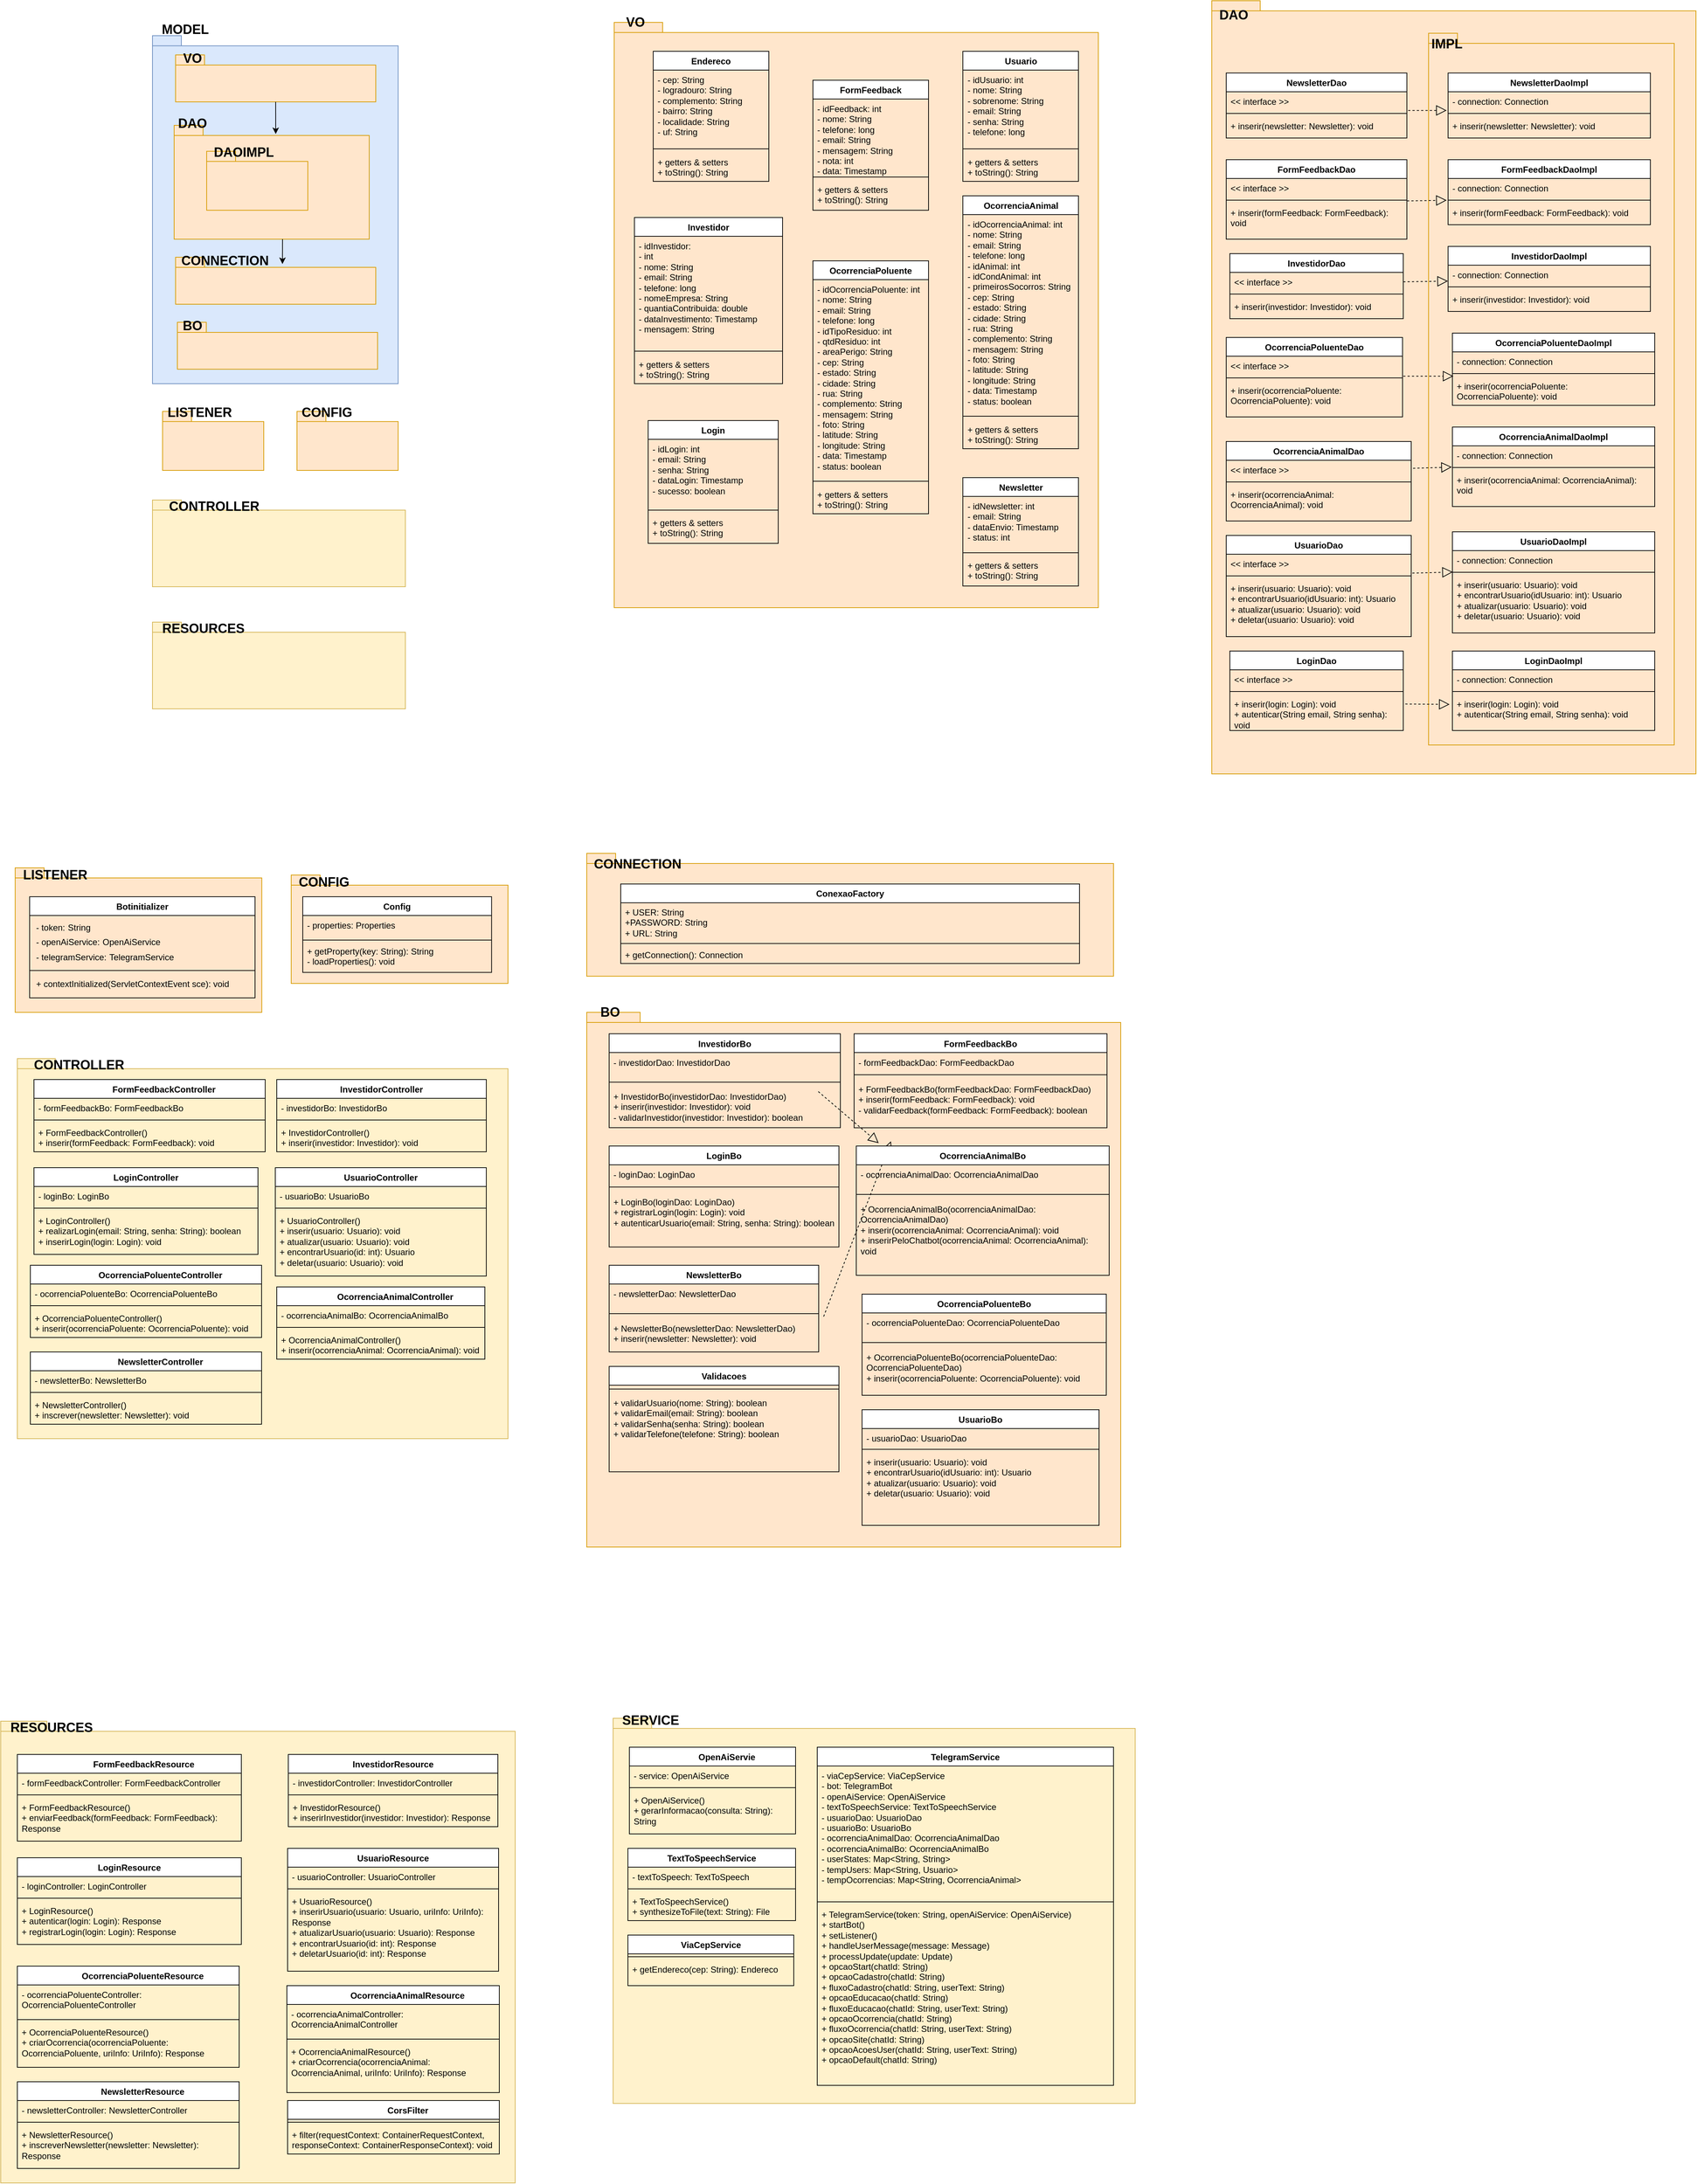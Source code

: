 <mxfile version="24.4.4" type="device">
  <diagram name="Página-1" id="FqKYfD_SOyTXHDJigz5j">
    <mxGraphModel dx="2417" dy="2179" grid="1" gridSize="10" guides="1" tooltips="1" connect="1" arrows="1" fold="1" page="1" pageScale="1" pageWidth="827" pageHeight="1169" background="#ffffff" math="0" shadow="0">
      <root>
        <mxCell id="0" />
        <mxCell id="1" parent="0" />
        <mxCell id="D51h7gy9ocJduFFVFfwa-46" value="" style="shape=folder;fontStyle=1;spacingTop=10;tabWidth=40;tabHeight=14;tabPosition=left;html=1;whiteSpace=wrap;fillColor=#ffe6cc;strokeColor=#d79b00;" parent="1" vertex="1">
          <mxGeometry x="41" y="260" width="739" height="740" as="geometry" />
        </mxCell>
        <mxCell id="sG27HzsbTr3e4KvI20yx-32" value="" style="group" vertex="1" connectable="0" parent="1">
          <mxGeometry x="-560" y="-1120" width="340" height="510" as="geometry" />
        </mxCell>
        <mxCell id="sG27HzsbTr3e4KvI20yx-21" value="" style="shape=folder;fontStyle=1;spacingTop=10;tabWidth=40;tabHeight=14;tabPosition=left;html=1;whiteSpace=wrap;fillColor=#dae8fc;strokeColor=#6c8ebf;" vertex="1" parent="sG27HzsbTr3e4KvI20yx-32">
          <mxGeometry y="28.333" width="340" height="481.667" as="geometry" />
        </mxCell>
        <mxCell id="sG27HzsbTr3e4KvI20yx-22" value="&lt;span style=&quot;font-size: 18px;&quot;&gt;&lt;b&gt;MODEL&lt;/b&gt;&lt;/span&gt;" style="text;html=1;align=center;verticalAlign=middle;resizable=0;points=[];autosize=1;strokeColor=none;fillColor=none;" vertex="1" parent="sG27HzsbTr3e4KvI20yx-32">
          <mxGeometry width="90" height="40" as="geometry" />
        </mxCell>
        <mxCell id="sG27HzsbTr3e4KvI20yx-34" value="" style="group" vertex="1" connectable="0" parent="sG27HzsbTr3e4KvI20yx-32">
          <mxGeometry x="30" y="320" width="279" height="80" as="geometry" />
        </mxCell>
        <mxCell id="sG27HzsbTr3e4KvI20yx-35" value="" style="shape=folder;fontStyle=1;spacingTop=10;tabWidth=40;tabHeight=14;tabPosition=left;html=1;whiteSpace=wrap;fillColor=#ffe6cc;strokeColor=#d79b00;" vertex="1" parent="sG27HzsbTr3e4KvI20yx-34">
          <mxGeometry x="2" y="15" width="277" height="65" as="geometry" />
        </mxCell>
        <mxCell id="sG27HzsbTr3e4KvI20yx-36" value="&lt;span style=&quot;font-size: 18px;&quot;&gt;&lt;b&gt;CONNECTION&lt;/b&gt;&lt;/span&gt;" style="text;html=1;align=center;verticalAlign=middle;resizable=0;points=[];autosize=1;strokeColor=none;fillColor=none;" vertex="1" parent="sG27HzsbTr3e4KvI20yx-32">
          <mxGeometry x="30" y="320" width="140" height="40" as="geometry" />
        </mxCell>
        <mxCell id="sG27HzsbTr3e4KvI20yx-37" value="" style="group" vertex="1" connectable="0" parent="sG27HzsbTr3e4KvI20yx-32">
          <mxGeometry x="32.5" y="410" width="279" height="80" as="geometry" />
        </mxCell>
        <mxCell id="sG27HzsbTr3e4KvI20yx-38" value="" style="shape=folder;fontStyle=1;spacingTop=10;tabWidth=40;tabHeight=14;tabPosition=left;html=1;whiteSpace=wrap;fillColor=#ffe6cc;strokeColor=#d79b00;" vertex="1" parent="sG27HzsbTr3e4KvI20yx-37">
          <mxGeometry x="2" y="15" width="277" height="65" as="geometry" />
        </mxCell>
        <mxCell id="sG27HzsbTr3e4KvI20yx-39" value="&lt;span style=&quot;font-size: 18px;&quot;&gt;&lt;b&gt;BO&lt;/b&gt;&lt;/span&gt;" style="text;html=1;align=center;verticalAlign=middle;resizable=0;points=[];autosize=1;strokeColor=none;fillColor=none;" vertex="1" parent="sG27HzsbTr3e4KvI20yx-37">
          <mxGeometry x="-2.5" width="50" height="40" as="geometry" />
        </mxCell>
        <mxCell id="sG27HzsbTr3e4KvI20yx-33" value="" style="group" vertex="1" connectable="0" parent="sG27HzsbTr3e4KvI20yx-32">
          <mxGeometry x="30" y="40" width="279" height="80" as="geometry" />
        </mxCell>
        <mxCell id="sG27HzsbTr3e4KvI20yx-23" value="" style="shape=folder;fontStyle=1;spacingTop=10;tabWidth=40;tabHeight=14;tabPosition=left;html=1;whiteSpace=wrap;fillColor=#ffe6cc;strokeColor=#d79b00;" vertex="1" parent="sG27HzsbTr3e4KvI20yx-33">
          <mxGeometry x="2" y="15" width="277" height="65" as="geometry" />
        </mxCell>
        <mxCell id="sG27HzsbTr3e4KvI20yx-24" value="&lt;span style=&quot;font-size: 18px;&quot;&gt;&lt;b&gt;VO&lt;/b&gt;&lt;/span&gt;" style="text;html=1;align=center;verticalAlign=middle;resizable=0;points=[];autosize=1;strokeColor=none;fillColor=none;" vertex="1" parent="sG27HzsbTr3e4KvI20yx-33">
          <mxGeometry width="50" height="40" as="geometry" />
        </mxCell>
        <mxCell id="sG27HzsbTr3e4KvI20yx-31" value="" style="group" vertex="1" connectable="0" parent="1">
          <mxGeometry x="-535" y="-990" width="275" height="180" as="geometry" />
        </mxCell>
        <mxCell id="sG27HzsbTr3e4KvI20yx-25" value="" style="shape=folder;fontStyle=1;spacingTop=10;tabWidth=40;tabHeight=14;tabPosition=left;html=1;whiteSpace=wrap;fillColor=#ffe6cc;strokeColor=#d79b00;" vertex="1" parent="sG27HzsbTr3e4KvI20yx-31">
          <mxGeometry x="5" y="22.5" width="270" height="157.5" as="geometry" />
        </mxCell>
        <mxCell id="sG27HzsbTr3e4KvI20yx-26" value="&lt;span style=&quot;font-size: 18px;&quot;&gt;&lt;b&gt;DAO&lt;/b&gt;&lt;/span&gt;" style="text;html=1;align=center;verticalAlign=middle;resizable=0;points=[];autosize=1;strokeColor=none;fillColor=none;" vertex="1" parent="sG27HzsbTr3e4KvI20yx-31">
          <mxGeometry width="60" height="40" as="geometry" />
        </mxCell>
        <mxCell id="D51h7gy9ocJduFFVFfwa-2" value="" style="shape=folder;fontStyle=1;spacingTop=10;tabWidth=40;tabHeight=14;tabPosition=left;html=1;whiteSpace=wrap;fillColor=#fff2cc;strokeColor=#d6b656;" parent="1" vertex="1">
          <mxGeometry x="-747" y="323.97" width="679" height="526.03" as="geometry" />
        </mxCell>
        <mxCell id="D51h7gy9ocJduFFVFfwa-3" value="&lt;blockquote style=&quot;margin: 0 0 0 40px; border: none; padding: 0px;&quot;&gt;FormFeedbackController&lt;/blockquote&gt;" style="swimlane;fontStyle=1;align=center;verticalAlign=top;childLayout=stackLayout;horizontal=1;startSize=26;horizontalStack=0;resizeParent=1;resizeParentMax=0;resizeLast=0;collapsible=1;marginBottom=0;whiteSpace=wrap;html=1;" parent="1" vertex="1">
          <mxGeometry x="-724" y="352.97" width="320" height="100" as="geometry">
            <mxRectangle x="70" y="340" width="240" height="30" as="alternateBounds" />
          </mxGeometry>
        </mxCell>
        <mxCell id="D51h7gy9ocJduFFVFfwa-4" value="- formFeedbackBo: FormFeedbackBo" style="text;strokeColor=none;fillColor=none;align=left;verticalAlign=top;spacingLeft=4;spacingRight=4;overflow=hidden;rotatable=0;points=[[0,0.5],[1,0.5]];portConstraint=eastwest;whiteSpace=wrap;html=1;" parent="D51h7gy9ocJduFFVFfwa-3" vertex="1">
          <mxGeometry y="26" width="320" height="26" as="geometry" />
        </mxCell>
        <mxCell id="D51h7gy9ocJduFFVFfwa-5" value="" style="line;strokeWidth=1;fillColor=none;align=left;verticalAlign=middle;spacingTop=-1;spacingLeft=3;spacingRight=3;rotatable=0;labelPosition=right;points=[];portConstraint=eastwest;strokeColor=inherit;" parent="D51h7gy9ocJduFFVFfwa-3" vertex="1">
          <mxGeometry y="52" width="320" height="8" as="geometry" />
        </mxCell>
        <mxCell id="D51h7gy9ocJduFFVFfwa-6" value="&lt;div&gt;&lt;div&gt;+ FormFeedbackController()&lt;br/&gt;+ inserir(formFeedback: FormFeedback): void&lt;br&gt;&lt;/div&gt;&lt;/div&gt;" style="text;strokeColor=none;fillColor=none;align=left;verticalAlign=top;spacingLeft=4;spacingRight=4;overflow=hidden;rotatable=0;points=[[0,0.5],[1,0.5]];portConstraint=eastwest;whiteSpace=wrap;html=1;" parent="D51h7gy9ocJduFFVFfwa-3" vertex="1">
          <mxGeometry y="60" width="320" height="40" as="geometry" />
        </mxCell>
        <mxCell id="D51h7gy9ocJduFFVFfwa-7" value="InvestidorController" style="swimlane;fontStyle=1;align=center;verticalAlign=top;childLayout=stackLayout;horizontal=1;startSize=26;horizontalStack=0;resizeParent=1;resizeParentMax=0;resizeLast=0;collapsible=1;marginBottom=0;whiteSpace=wrap;html=1;" parent="1" vertex="1">
          <mxGeometry x="-388" y="352.97" width="290" height="100" as="geometry" />
        </mxCell>
        <mxCell id="D51h7gy9ocJduFFVFfwa-8" value="- investidorBo: InvestidorBo" style="text;strokeColor=none;fillColor=none;align=left;verticalAlign=top;spacingLeft=4;spacingRight=4;overflow=hidden;rotatable=0;points=[[0,0.5],[1,0.5]];portConstraint=eastwest;whiteSpace=wrap;html=1;" parent="D51h7gy9ocJduFFVFfwa-7" vertex="1">
          <mxGeometry y="26" width="290" height="26" as="geometry" />
        </mxCell>
        <mxCell id="D51h7gy9ocJduFFVFfwa-9" value="" style="line;strokeWidth=1;fillColor=none;align=left;verticalAlign=middle;spacingTop=-1;spacingLeft=3;spacingRight=3;rotatable=0;labelPosition=right;points=[];portConstraint=eastwest;strokeColor=inherit;" parent="D51h7gy9ocJduFFVFfwa-7" vertex="1">
          <mxGeometry y="52" width="290" height="8" as="geometry" />
        </mxCell>
        <mxCell id="D51h7gy9ocJduFFVFfwa-10" value="&lt;div&gt;+ InvestidorController()&lt;br/&gt;+ inserir(investidor: Investidor): void&lt;br&gt;&lt;/div&gt;" style="text;strokeColor=none;fillColor=none;align=left;verticalAlign=top;spacingLeft=4;spacingRight=4;overflow=hidden;rotatable=0;points=[[0,0.5],[1,0.5]];portConstraint=eastwest;whiteSpace=wrap;html=1;" parent="D51h7gy9ocJduFFVFfwa-7" vertex="1">
          <mxGeometry y="60" width="290" height="40" as="geometry" />
        </mxCell>
        <mxCell id="D51h7gy9ocJduFFVFfwa-11" value="LoginController" style="swimlane;fontStyle=1;align=center;verticalAlign=top;childLayout=stackLayout;horizontal=1;startSize=26;horizontalStack=0;resizeParent=1;resizeParentMax=0;resizeLast=0;collapsible=1;marginBottom=0;whiteSpace=wrap;html=1;" parent="1" vertex="1">
          <mxGeometry x="-724" y="475" width="310" height="120" as="geometry" />
        </mxCell>
        <mxCell id="D51h7gy9ocJduFFVFfwa-12" value="- loginBo: LoginBo" style="text;strokeColor=none;fillColor=none;align=left;verticalAlign=top;spacingLeft=4;spacingRight=4;overflow=hidden;rotatable=0;points=[[0,0.5],[1,0.5]];portConstraint=eastwest;whiteSpace=wrap;html=1;" parent="D51h7gy9ocJduFFVFfwa-11" vertex="1">
          <mxGeometry y="26" width="310" height="26" as="geometry" />
        </mxCell>
        <mxCell id="D51h7gy9ocJduFFVFfwa-13" value="" style="line;strokeWidth=1;fillColor=none;align=left;verticalAlign=middle;spacingTop=-1;spacingLeft=3;spacingRight=3;rotatable=0;labelPosition=right;points=[];portConstraint=eastwest;strokeColor=inherit;" parent="D51h7gy9ocJduFFVFfwa-11" vertex="1">
          <mxGeometry y="52" width="310" height="8" as="geometry" />
        </mxCell>
        <mxCell id="D51h7gy9ocJduFFVFfwa-14" value="&lt;div&gt;+ LoginController()&lt;br/&gt;+ realizarLogin(email: String, senha: String): boolean&lt;br/&gt;+ inserirLogin(login: Login): void&lt;br&gt;&lt;/div&gt;" style="text;strokeColor=none;fillColor=none;align=left;verticalAlign=top;spacingLeft=4;spacingRight=4;overflow=hidden;rotatable=0;points=[[0,0.5],[1,0.5]];portConstraint=eastwest;whiteSpace=wrap;html=1;" parent="D51h7gy9ocJduFFVFfwa-11" vertex="1">
          <mxGeometry y="60" width="310" height="60" as="geometry" />
        </mxCell>
        <mxCell id="D51h7gy9ocJduFFVFfwa-15" value="UsuarioController" style="swimlane;fontStyle=1;align=center;verticalAlign=top;childLayout=stackLayout;horizontal=1;startSize=26;horizontalStack=0;resizeParent=1;resizeParentMax=0;resizeLast=0;collapsible=1;marginBottom=0;whiteSpace=wrap;html=1;" parent="1" vertex="1">
          <mxGeometry x="-390" y="475" width="292" height="150" as="geometry" />
        </mxCell>
        <mxCell id="D51h7gy9ocJduFFVFfwa-16" value="- usuarioBo: UsuarioBo" style="text;strokeColor=none;fillColor=none;align=left;verticalAlign=top;spacingLeft=4;spacingRight=4;overflow=hidden;rotatable=0;points=[[0,0.5],[1,0.5]];portConstraint=eastwest;whiteSpace=wrap;html=1;" parent="D51h7gy9ocJduFFVFfwa-15" vertex="1">
          <mxGeometry y="26" width="292" height="26" as="geometry" />
        </mxCell>
        <mxCell id="D51h7gy9ocJduFFVFfwa-17" value="" style="line;strokeWidth=1;fillColor=none;align=left;verticalAlign=middle;spacingTop=-1;spacingLeft=3;spacingRight=3;rotatable=0;labelPosition=right;points=[];portConstraint=eastwest;strokeColor=inherit;" parent="D51h7gy9ocJduFFVFfwa-15" vertex="1">
          <mxGeometry y="52" width="292" height="8" as="geometry" />
        </mxCell>
        <mxCell id="D51h7gy9ocJduFFVFfwa-18" value="&lt;div&gt;+ UsuarioController()&lt;br/&gt;+ inserir(usuario: Usuario): void&lt;br/&gt;+ atualizar(usuario: Usuario): void&lt;br/&gt;+ encontrarUsuario(id: int): Usuario&lt;br/&gt;+ deletar(usuario: Usuario): void&lt;br&gt;&lt;/div&gt;" style="text;strokeColor=none;fillColor=none;align=left;verticalAlign=top;spacingLeft=4;spacingRight=4;overflow=hidden;rotatable=0;points=[[0,0.5],[1,0.5]];portConstraint=eastwest;whiteSpace=wrap;html=1;" parent="D51h7gy9ocJduFFVFfwa-15" vertex="1">
          <mxGeometry y="60" width="292" height="90" as="geometry" />
        </mxCell>
        <mxCell id="D51h7gy9ocJduFFVFfwa-132" value="&lt;span style=&quot;font-size: 18px;&quot;&gt;&lt;b&gt;CONTROLLER&lt;/b&gt;&lt;/span&gt;" style="text;html=1;align=center;verticalAlign=middle;resizable=0;points=[];autosize=1;strokeColor=none;fillColor=none;" parent="1" vertex="1">
          <mxGeometry x="-737" y="312.97" width="150" height="40" as="geometry" />
        </mxCell>
        <mxCell id="D51h7gy9ocJduFFVFfwa-138" value="" style="endArrow=block;dashed=1;endFill=0;endSize=12;html=1;rounded=0;entryX=0.005;entryY=0.144;entryDx=0;entryDy=0;entryPerimeter=0;exitX=1.005;exitY=0.91;exitDx=0;exitDy=0;exitPerimeter=0;" parent="1" target="D51h7gy9ocJduFFVFfwa-124" edge="1">
          <mxGeometry width="160" relative="1" as="geometry">
            <mxPoint x="361.43" y="369.66" as="sourcePoint" />
            <mxPoint x="445" y="441" as="targetPoint" />
          </mxGeometry>
        </mxCell>
        <mxCell id="yw5yI2BFK46FbXKVoYIi-1" value="" style="group" parent="1" vertex="1" connectable="0">
          <mxGeometry x="41" y="40" width="729" height="170" as="geometry" />
        </mxCell>
        <mxCell id="yw5yI2BFK46FbXKVoYIi-2" value="" style="shape=folder;fontStyle=1;spacingTop=10;tabWidth=40;tabHeight=14;tabPosition=left;html=1;whiteSpace=wrap;fillColor=#ffe6cc;strokeColor=#d79b00;" parent="yw5yI2BFK46FbXKVoYIi-1" vertex="1">
          <mxGeometry width="729" height="170" as="geometry" />
        </mxCell>
        <mxCell id="yw5yI2BFK46FbXKVoYIi-3" value="ConexaoFactory" style="swimlane;fontStyle=1;align=center;verticalAlign=top;childLayout=stackLayout;horizontal=1;startSize=26;horizontalStack=0;resizeParent=1;resizeParentMax=0;resizeLast=0;collapsible=1;marginBottom=0;whiteSpace=wrap;html=1;" parent="yw5yI2BFK46FbXKVoYIi-1" vertex="1">
          <mxGeometry x="47.021" y="42.41" width="634.935" height="110.0" as="geometry" />
        </mxCell>
        <mxCell id="yw5yI2BFK46FbXKVoYIi-4" value="+ USER: String&lt;div&gt;+PASSWORD: String&lt;/div&gt;&lt;div&gt;+ URL: String&lt;/div&gt;" style="text;strokeColor=none;fillColor=none;align=left;verticalAlign=top;spacingLeft=4;spacingRight=4;overflow=hidden;rotatable=0;points=[[0,0.5],[1,0.5]];portConstraint=eastwest;whiteSpace=wrap;html=1;" parent="yw5yI2BFK46FbXKVoYIi-3" vertex="1">
          <mxGeometry y="26" width="634.935" height="54" as="geometry" />
        </mxCell>
        <mxCell id="yw5yI2BFK46FbXKVoYIi-5" value="" style="line;strokeWidth=1;fillColor=none;align=left;verticalAlign=middle;spacingTop=-1;spacingLeft=3;spacingRight=3;rotatable=0;labelPosition=right;points=[];portConstraint=eastwest;strokeColor=inherit;" parent="yw5yI2BFK46FbXKVoYIi-3" vertex="1">
          <mxGeometry y="80" width="634.935" height="4.69" as="geometry" />
        </mxCell>
        <mxCell id="yw5yI2BFK46FbXKVoYIi-6" value="+ getConnection(): Connection" style="text;strokeColor=none;fillColor=none;align=left;verticalAlign=top;spacingLeft=4;spacingRight=4;overflow=hidden;rotatable=0;points=[[0,0.5],[1,0.5]];portConstraint=eastwest;whiteSpace=wrap;html=1;" parent="yw5yI2BFK46FbXKVoYIi-3" vertex="1">
          <mxGeometry y="84.69" width="634.935" height="25.31" as="geometry" />
        </mxCell>
        <mxCell id="yw5yI2BFK46FbXKVoYIi-10" value="&lt;b&gt;&lt;font style=&quot;font-size: 18px;&quot;&gt;CONNECTION&lt;/font&gt;&lt;/b&gt;" style="text;html=1;align=center;verticalAlign=middle;resizable=0;points=[];autosize=1;strokeColor=none;fillColor=none;" parent="yw5yI2BFK46FbXKVoYIi-1" vertex="1">
          <mxGeometry y="-4.669" width="140" height="40" as="geometry" />
        </mxCell>
        <mxCell id="yw5yI2BFK46FbXKVoYIi-22" value="" style="shape=folder;fontStyle=1;spacingTop=10;tabWidth=40;tabHeight=14;tabPosition=left;html=1;whiteSpace=wrap;fillColor=#fff2cc;strokeColor=#d6b656;" parent="1" vertex="1">
          <mxGeometry x="77.5" y="1237.04" width="722.5" height="532.96" as="geometry" />
        </mxCell>
        <mxCell id="yw5yI2BFK46FbXKVoYIi-23" value="&lt;span style=&quot;font-size: 18px;&quot;&gt;&lt;b&gt;SERVICE&lt;/b&gt;&lt;/span&gt;" style="text;html=1;align=center;verticalAlign=middle;resizable=0;points=[];autosize=1;strokeColor=none;fillColor=none;" parent="1" vertex="1">
          <mxGeometry x="79" y="1220" width="100" height="40" as="geometry" />
        </mxCell>
        <mxCell id="yw5yI2BFK46FbXKVoYIi-24" value="&lt;blockquote style=&quot;margin: 0 0 0 40px; border: none; padding: 0px;&quot;&gt;OpenAiServie&lt;/blockquote&gt;" style="swimlane;fontStyle=1;align=center;verticalAlign=top;childLayout=stackLayout;horizontal=1;startSize=26;horizontalStack=0;resizeParent=1;resizeParentMax=0;resizeLast=0;collapsible=1;marginBottom=0;whiteSpace=wrap;html=1;" parent="1" vertex="1">
          <mxGeometry x="100" y="1277.04" width="230" height="120" as="geometry">
            <mxRectangle x="70" y="340" width="240" height="30" as="alternateBounds" />
          </mxGeometry>
        </mxCell>
        <mxCell id="yw5yI2BFK46FbXKVoYIi-25" value="- service: OpenAiService" style="text;strokeColor=none;fillColor=none;align=left;verticalAlign=top;spacingLeft=4;spacingRight=4;overflow=hidden;rotatable=0;points=[[0,0.5],[1,0.5]];portConstraint=eastwest;whiteSpace=wrap;html=1;" parent="yw5yI2BFK46FbXKVoYIi-24" vertex="1">
          <mxGeometry y="26" width="230" height="26" as="geometry" />
        </mxCell>
        <mxCell id="yw5yI2BFK46FbXKVoYIi-26" value="" style="line;strokeWidth=1;fillColor=none;align=left;verticalAlign=middle;spacingTop=-1;spacingLeft=3;spacingRight=3;rotatable=0;labelPosition=right;points=[];portConstraint=eastwest;strokeColor=inherit;" parent="yw5yI2BFK46FbXKVoYIi-24" vertex="1">
          <mxGeometry y="52" width="230" height="8" as="geometry" />
        </mxCell>
        <mxCell id="yw5yI2BFK46FbXKVoYIi-27" value="&lt;div&gt;&lt;div&gt;+ OpenAiService()&lt;br/&gt;+ gerarInformacao(consulta: String): String&lt;br&gt;&lt;/div&gt;&lt;/div&gt;" style="text;strokeColor=none;fillColor=none;align=left;verticalAlign=top;spacingLeft=4;spacingRight=4;overflow=hidden;rotatable=0;points=[[0,0.5],[1,0.5]];portConstraint=eastwest;whiteSpace=wrap;html=1;" parent="yw5yI2BFK46FbXKVoYIi-24" vertex="1">
          <mxGeometry y="60" width="230" height="60" as="geometry" />
        </mxCell>
        <mxCell id="yw5yI2BFK46FbXKVoYIi-28" value="TelegramService" style="swimlane;fontStyle=1;align=center;verticalAlign=top;childLayout=stackLayout;horizontal=1;startSize=26;horizontalStack=0;resizeParent=1;resizeParentMax=0;resizeLast=0;collapsible=1;marginBottom=0;whiteSpace=wrap;html=1;" parent="1" vertex="1">
          <mxGeometry x="360" y="1277.04" width="410" height="468" as="geometry" />
        </mxCell>
        <mxCell id="yw5yI2BFK46FbXKVoYIi-29" value="- viaCepService: ViaCepService&lt;br/&gt;- bot: TelegramBot&lt;br/&gt;- openAiService: OpenAiService&lt;br/&gt;- textToSpeechService: TextToSpeechService&lt;br/&gt;- usuarioDao: UsuarioDao&lt;br/&gt;- usuarioBo: UsuarioBo&lt;br/&gt;- ocorrenciaAnimalDao: OcorrenciaAnimalDao&lt;br/&gt;- ocorrenciaAnimalBo: OcorrenciaAnimalBo&lt;br/&gt;- userStates: Map&amp;lt;String, String&amp;gt;&lt;br/&gt;- tempUsers: Map&amp;lt;String, Usuario&amp;gt;&lt;br/&gt;- tempOcorrencias: Map&amp;lt;String, OcorrenciaAnimal&amp;gt;" style="text;strokeColor=none;fillColor=none;align=left;verticalAlign=top;spacingLeft=4;spacingRight=4;overflow=hidden;rotatable=0;points=[[0,0.5],[1,0.5]];portConstraint=eastwest;whiteSpace=wrap;html=1;" parent="yw5yI2BFK46FbXKVoYIi-28" vertex="1">
          <mxGeometry y="26" width="410" height="184" as="geometry" />
        </mxCell>
        <mxCell id="yw5yI2BFK46FbXKVoYIi-30" value="" style="line;strokeWidth=1;fillColor=none;align=left;verticalAlign=middle;spacingTop=-1;spacingLeft=3;spacingRight=3;rotatable=0;labelPosition=right;points=[];portConstraint=eastwest;strokeColor=inherit;" parent="yw5yI2BFK46FbXKVoYIi-28" vertex="1">
          <mxGeometry y="210" width="410" height="8" as="geometry" />
        </mxCell>
        <mxCell id="yw5yI2BFK46FbXKVoYIi-31" value="&lt;div&gt;+ TelegramService(token: String, openAiService: OpenAiService)&lt;br/&gt;+ startBot()&lt;br/&gt;+ setListener()&lt;br/&gt;+ handleUserMessage(message: Message)&lt;br/&gt;+ processUpdate(update: Update)&lt;br/&gt;+ opcaoStart(chatId: String)&lt;br/&gt;+ opcaoCadastro(chatId: String)&lt;br/&gt;+ fluxoCadastro(chatId: String, userText: String)&lt;br/&gt;+ opcaoEducacao(chatId: String)&lt;br/&gt;+ fluxoEducacao(chatId: String, userText: String)&lt;br/&gt;+ opcaoOcorrencia(chatId: String)&lt;br/&gt;+ fluxoOcorrencia(chatId: String, userText: String)&lt;br/&gt;+ opcaoSite(chatId: String)&lt;br/&gt;+ opcaoAcoesUser(chatId: String, userText: String)&lt;br/&gt;+ opcaoDefault(chatId: String)&lt;br&gt;&lt;/div&gt;" style="text;strokeColor=none;fillColor=none;align=left;verticalAlign=top;spacingLeft=4;spacingRight=4;overflow=hidden;rotatable=0;points=[[0,0.5],[1,0.5]];portConstraint=eastwest;whiteSpace=wrap;html=1;" parent="yw5yI2BFK46FbXKVoYIi-28" vertex="1">
          <mxGeometry y="218" width="410" height="250" as="geometry" />
        </mxCell>
        <mxCell id="yw5yI2BFK46FbXKVoYIi-32" value="TextToSpeechService" style="swimlane;fontStyle=1;align=center;verticalAlign=top;childLayout=stackLayout;horizontal=1;startSize=26;horizontalStack=0;resizeParent=1;resizeParentMax=0;resizeLast=0;collapsible=1;marginBottom=0;whiteSpace=wrap;html=1;" parent="1" vertex="1">
          <mxGeometry x="98" y="1417.04" width="232" height="100" as="geometry" />
        </mxCell>
        <mxCell id="yw5yI2BFK46FbXKVoYIi-33" value="- textToSpeech: TextToSpeech" style="text;strokeColor=none;fillColor=none;align=left;verticalAlign=top;spacingLeft=4;spacingRight=4;overflow=hidden;rotatable=0;points=[[0,0.5],[1,0.5]];portConstraint=eastwest;whiteSpace=wrap;html=1;" parent="yw5yI2BFK46FbXKVoYIi-32" vertex="1">
          <mxGeometry y="26" width="232" height="26" as="geometry" />
        </mxCell>
        <mxCell id="yw5yI2BFK46FbXKVoYIi-34" value="" style="line;strokeWidth=1;fillColor=none;align=left;verticalAlign=middle;spacingTop=-1;spacingLeft=3;spacingRight=3;rotatable=0;labelPosition=right;points=[];portConstraint=eastwest;strokeColor=inherit;" parent="yw5yI2BFK46FbXKVoYIi-32" vertex="1">
          <mxGeometry y="52" width="232" height="8" as="geometry" />
        </mxCell>
        <mxCell id="yw5yI2BFK46FbXKVoYIi-35" value="&lt;div&gt;+ TextToSpeechService()&lt;br/&gt;+ synthesizeToFile(text: String): File&lt;br&gt;&lt;/div&gt;" style="text;strokeColor=none;fillColor=none;align=left;verticalAlign=top;spacingLeft=4;spacingRight=4;overflow=hidden;rotatable=0;points=[[0,0.5],[1,0.5]];portConstraint=eastwest;whiteSpace=wrap;html=1;" parent="yw5yI2BFK46FbXKVoYIi-32" vertex="1">
          <mxGeometry y="60" width="232" height="40" as="geometry" />
        </mxCell>
        <mxCell id="yw5yI2BFK46FbXKVoYIi-36" value="ViaCepService" style="swimlane;fontStyle=1;align=center;verticalAlign=top;childLayout=stackLayout;horizontal=1;startSize=26;horizontalStack=0;resizeParent=1;resizeParentMax=0;resizeLast=0;collapsible=1;marginBottom=0;whiteSpace=wrap;html=1;" parent="1" vertex="1">
          <mxGeometry x="98" y="1537.04" width="229.5" height="70" as="geometry" />
        </mxCell>
        <mxCell id="yw5yI2BFK46FbXKVoYIi-38" value="" style="line;strokeWidth=1;fillColor=none;align=left;verticalAlign=middle;spacingTop=-1;spacingLeft=3;spacingRight=3;rotatable=0;labelPosition=right;points=[];portConstraint=eastwest;strokeColor=inherit;" parent="yw5yI2BFK46FbXKVoYIi-36" vertex="1">
          <mxGeometry y="26" width="229.5" height="8" as="geometry" />
        </mxCell>
        <mxCell id="yw5yI2BFK46FbXKVoYIi-39" value="&lt;div&gt;+ getEndereco(cep: String): Endereco&lt;br&gt;&lt;/div&gt;" style="text;strokeColor=none;fillColor=none;align=left;verticalAlign=top;spacingLeft=4;spacingRight=4;overflow=hidden;rotatable=0;points=[[0,0.5],[1,0.5]];portConstraint=eastwest;whiteSpace=wrap;html=1;" parent="yw5yI2BFK46FbXKVoYIi-36" vertex="1">
          <mxGeometry y="34" width="229.5" height="36" as="geometry" />
        </mxCell>
        <mxCell id="W4wlmAtC-pga5BWO_e9O-27" value="" style="endArrow=block;dashed=1;endFill=0;endSize=12;html=1;rounded=0;entryX=0;entryY=0.5;entryDx=0;entryDy=0;exitX=1.01;exitY=0.962;exitDx=0;exitDy=0;exitPerimeter=0;" parent="1" edge="1" target="W4wlmAtC-pga5BWO_e9O-24">
          <mxGeometry width="160" relative="1" as="geometry">
            <mxPoint x="368.86" y="681.012" as="sourcePoint" />
            <mxPoint x="462" y="438.5" as="targetPoint" />
          </mxGeometry>
        </mxCell>
        <mxCell id="sG27HzsbTr3e4KvI20yx-14" value="" style="group" vertex="1" connectable="0" parent="1">
          <mxGeometry x="-710" y="60" width="301.29" height="200" as="geometry" />
        </mxCell>
        <mxCell id="sG27HzsbTr3e4KvI20yx-15" value="" style="group" vertex="1" connectable="0" parent="sG27HzsbTr3e4KvI20yx-14">
          <mxGeometry x="-40" y="-9.998" width="341.29" height="209.998" as="geometry" />
        </mxCell>
        <mxCell id="sG27HzsbTr3e4KvI20yx-13" value="" style="shape=folder;fontStyle=1;spacingTop=10;tabWidth=40;tabHeight=14;tabPosition=left;html=1;whiteSpace=wrap;fillColor=#ffe6cc;strokeColor=#d79b00;" vertex="1" parent="sG27HzsbTr3e4KvI20yx-15">
          <mxGeometry y="9.998" width="341.29" height="200" as="geometry" />
        </mxCell>
        <mxCell id="sG27HzsbTr3e4KvI20yx-1" value="Botinitializer" style="swimlane;fontStyle=1;align=center;verticalAlign=top;childLayout=stackLayout;horizontal=1;startSize=26;horizontalStack=0;resizeParent=1;resizeParentMax=0;resizeLast=0;collapsible=1;marginBottom=0;whiteSpace=wrap;html=1;" vertex="1" parent="sG27HzsbTr3e4KvI20yx-15">
          <mxGeometry x="20" y="50.028" width="311.94" height="139.998" as="geometry" />
        </mxCell>
        <mxCell id="sG27HzsbTr3e4KvI20yx-2" value="&lt;table&gt;&lt;tbody&gt;&lt;tr&gt;&lt;td&gt;- token:&lt;/td&gt;&lt;td&gt;String&lt;/td&gt;&lt;/tr&gt;&lt;/tbody&gt;&lt;/table&gt;&lt;table&gt;&lt;tbody&gt;&lt;tr&gt;&lt;td&gt;- openAiService:&lt;/td&gt;&lt;td&gt;OpenAiService&lt;/td&gt;&lt;/tr&gt;&lt;/tbody&gt;&lt;/table&gt;&lt;table&gt;&lt;tbody&gt;&lt;tr&gt;&lt;td&gt;- telegramService:&lt;/td&gt;&lt;td&gt;TelegramService&lt;/td&gt;&lt;/tr&gt;&lt;/tbody&gt;&lt;/table&gt;" style="text;strokeColor=none;fillColor=none;align=left;verticalAlign=top;spacingLeft=4;spacingRight=4;overflow=hidden;rotatable=0;points=[[0,0.5],[1,0.5]];portConstraint=eastwest;whiteSpace=wrap;html=1;" vertex="1" parent="sG27HzsbTr3e4KvI20yx-1">
          <mxGeometry y="26" width="311.94" height="74" as="geometry" />
        </mxCell>
        <mxCell id="sG27HzsbTr3e4KvI20yx-3" value="" style="line;strokeWidth=1;fillColor=none;align=left;verticalAlign=middle;spacingTop=-1;spacingLeft=3;spacingRight=3;rotatable=0;labelPosition=right;points=[];portConstraint=eastwest;strokeColor=inherit;" vertex="1" parent="sG27HzsbTr3e4KvI20yx-1">
          <mxGeometry y="100" width="311.94" height="4.138" as="geometry" />
        </mxCell>
        <mxCell id="sG27HzsbTr3e4KvI20yx-4" value="&lt;table&gt;&lt;tbody&gt;&lt;tr&gt;&lt;td&gt;+ contextInitialized(ServletContextEvent sce): void&lt;br&gt;&lt;/td&gt;&lt;/tr&gt;&lt;/tbody&gt;&lt;/table&gt;" style="text;strokeColor=none;fillColor=none;align=left;verticalAlign=top;spacingLeft=4;spacingRight=4;overflow=hidden;rotatable=0;points=[[0,0.5],[1,0.5]];portConstraint=eastwest;whiteSpace=wrap;html=1;" vertex="1" parent="sG27HzsbTr3e4KvI20yx-1">
          <mxGeometry y="104.138" width="311.94" height="35.86" as="geometry" />
        </mxCell>
        <mxCell id="sG27HzsbTr3e4KvI20yx-5" value="&lt;b&gt;&lt;font style=&quot;font-size: 18px;&quot;&gt;LISTENER&lt;/font&gt;&lt;/b&gt;" style="text;html=1;align=center;verticalAlign=middle;resizable=0;points=[];autosize=1;strokeColor=none;fillColor=none;" vertex="1" parent="sG27HzsbTr3e4KvI20yx-15">
          <mxGeometry x="2.132e-14" width="110" height="40" as="geometry" />
        </mxCell>
        <mxCell id="sG27HzsbTr3e4KvI20yx-16" value="" style="group" vertex="1" connectable="0" parent="1">
          <mxGeometry x="-368" y="60.002" width="300" height="159.998" as="geometry" />
        </mxCell>
        <mxCell id="yw5yI2BFK46FbXKVoYIi-12" value="" style="shape=folder;fontStyle=1;spacingTop=10;tabWidth=40;tabHeight=14;tabPosition=left;html=1;whiteSpace=wrap;fillColor=#ffe6cc;strokeColor=#d79b00;" parent="sG27HzsbTr3e4KvI20yx-16" vertex="1">
          <mxGeometry y="9.998" width="300" height="150" as="geometry" />
        </mxCell>
        <mxCell id="yw5yI2BFK46FbXKVoYIi-13" value="Config" style="swimlane;fontStyle=1;align=center;verticalAlign=top;childLayout=stackLayout;horizontal=1;startSize=26;horizontalStack=0;resizeParent=1;resizeParentMax=0;resizeLast=0;collapsible=1;marginBottom=0;whiteSpace=wrap;html=1;" parent="sG27HzsbTr3e4KvI20yx-16" vertex="1">
          <mxGeometry x="16" y="39.996" width="261.29" height="104.754" as="geometry" />
        </mxCell>
        <mxCell id="yw5yI2BFK46FbXKVoYIi-14" value="- properties: Properties" style="text;strokeColor=none;fillColor=none;align=left;verticalAlign=top;spacingLeft=4;spacingRight=4;overflow=hidden;rotatable=0;points=[[0,0.5],[1,0.5]];portConstraint=eastwest;whiteSpace=wrap;html=1;" parent="yw5yI2BFK46FbXKVoYIi-13" vertex="1">
          <mxGeometry y="26" width="261.29" height="31.875" as="geometry" />
        </mxCell>
        <mxCell id="yw5yI2BFK46FbXKVoYIi-15" value="" style="line;strokeWidth=1;fillColor=none;align=left;verticalAlign=middle;spacingTop=-1;spacingLeft=3;spacingRight=3;rotatable=0;labelPosition=right;points=[];portConstraint=eastwest;strokeColor=inherit;" parent="yw5yI2BFK46FbXKVoYIi-13" vertex="1">
          <mxGeometry y="57.875" width="261.29" height="4.138" as="geometry" />
        </mxCell>
        <mxCell id="yw5yI2BFK46FbXKVoYIi-16" value="+ getProperty(key: String): String&lt;div&gt;- loadProperties(): void&lt;/div&gt;" style="text;strokeColor=none;fillColor=none;align=left;verticalAlign=top;spacingLeft=4;spacingRight=4;overflow=hidden;rotatable=0;points=[[0,0.5],[1,0.5]];portConstraint=eastwest;whiteSpace=wrap;html=1;" parent="yw5yI2BFK46FbXKVoYIi-13" vertex="1">
          <mxGeometry y="62.013" width="261.29" height="42.741" as="geometry" />
        </mxCell>
        <mxCell id="yw5yI2BFK46FbXKVoYIi-20" value="&lt;b&gt;&lt;font style=&quot;font-size: 18px;&quot;&gt;CONFIG&lt;/font&gt;&lt;/b&gt;" style="text;html=1;align=center;verticalAlign=middle;resizable=0;points=[];autosize=1;strokeColor=none;fillColor=none;" parent="sG27HzsbTr3e4KvI20yx-16" vertex="1">
          <mxGeometry width="90" height="40" as="geometry" />
        </mxCell>
        <mxCell id="sG27HzsbTr3e4KvI20yx-29" value="" style="group" vertex="1" connectable="0" parent="1">
          <mxGeometry x="-489" y="-950" width="144" height="100" as="geometry" />
        </mxCell>
        <mxCell id="sG27HzsbTr3e4KvI20yx-27" value="" style="shape=folder;fontStyle=1;spacingTop=10;tabWidth=40;tabHeight=14;tabPosition=left;html=1;whiteSpace=wrap;fillColor=#ffe6cc;strokeColor=#d79b00;" vertex="1" parent="sG27HzsbTr3e4KvI20yx-29">
          <mxGeometry x="4" y="18.33" width="140" height="81.67" as="geometry" />
        </mxCell>
        <mxCell id="sG27HzsbTr3e4KvI20yx-28" value="&lt;span style=&quot;font-size: 18px;&quot;&gt;&lt;b&gt;DAOIMPL&lt;/b&gt;&lt;/span&gt;" style="text;html=1;align=center;verticalAlign=middle;resizable=0;points=[];autosize=1;strokeColor=none;fillColor=none;" vertex="1" parent="sG27HzsbTr3e4KvI20yx-29">
          <mxGeometry width="110" height="40" as="geometry" />
        </mxCell>
        <mxCell id="sG27HzsbTr3e4KvI20yx-40" value="" style="group" vertex="1" connectable="0" parent="1">
          <mxGeometry x="-364" y="-590" width="144" height="100" as="geometry" />
        </mxCell>
        <mxCell id="sG27HzsbTr3e4KvI20yx-41" value="" style="shape=folder;fontStyle=1;spacingTop=10;tabWidth=40;tabHeight=14;tabPosition=left;html=1;whiteSpace=wrap;fillColor=#ffe6cc;strokeColor=#d79b00;" vertex="1" parent="sG27HzsbTr3e4KvI20yx-40">
          <mxGeometry x="4" y="18.33" width="140" height="81.67" as="geometry" />
        </mxCell>
        <mxCell id="sG27HzsbTr3e4KvI20yx-42" value="&lt;span style=&quot;font-size: 18px;&quot;&gt;&lt;b&gt;CONFIG&lt;/b&gt;&lt;/span&gt;" style="text;html=1;align=center;verticalAlign=middle;resizable=0;points=[];autosize=1;strokeColor=none;fillColor=none;" vertex="1" parent="sG27HzsbTr3e4KvI20yx-40">
          <mxGeometry width="90" height="40" as="geometry" />
        </mxCell>
        <mxCell id="sG27HzsbTr3e4KvI20yx-43" value="" style="group" vertex="1" connectable="0" parent="1">
          <mxGeometry x="-550" y="-590" width="144" height="100" as="geometry" />
        </mxCell>
        <mxCell id="sG27HzsbTr3e4KvI20yx-44" value="" style="shape=folder;fontStyle=1;spacingTop=10;tabWidth=40;tabHeight=14;tabPosition=left;html=1;whiteSpace=wrap;fillColor=#ffe6cc;strokeColor=#d79b00;" vertex="1" parent="sG27HzsbTr3e4KvI20yx-43">
          <mxGeometry x="4" y="18.33" width="140" height="81.67" as="geometry" />
        </mxCell>
        <mxCell id="sG27HzsbTr3e4KvI20yx-45" value="&lt;span style=&quot;font-size: 18px;&quot;&gt;&lt;b&gt;LISTENER&lt;/b&gt;&lt;/span&gt;" style="text;html=1;align=center;verticalAlign=middle;resizable=0;points=[];autosize=1;strokeColor=none;fillColor=none;" vertex="1" parent="sG27HzsbTr3e4KvI20yx-43">
          <mxGeometry width="110" height="40" as="geometry" />
        </mxCell>
        <mxCell id="sG27HzsbTr3e4KvI20yx-47" value="" style="shape=folder;fontStyle=1;spacingTop=10;tabWidth=40;tabHeight=14;tabPosition=left;html=1;whiteSpace=wrap;fillColor=#fff2cc;strokeColor=#d6b656;" vertex="1" parent="1">
          <mxGeometry x="-560" y="-449" width="350" height="120" as="geometry" />
        </mxCell>
        <mxCell id="sG27HzsbTr3e4KvI20yx-48" value="&lt;span style=&quot;font-size: 18px;&quot;&gt;&lt;b&gt;CONTROLLER&lt;/b&gt;&lt;/span&gt;" style="text;html=1;align=center;verticalAlign=middle;resizable=0;points=[];autosize=1;strokeColor=none;fillColor=none;" vertex="1" parent="1">
          <mxGeometry x="-550" y="-460" width="150" height="40" as="geometry" />
        </mxCell>
        <mxCell id="sG27HzsbTr3e4KvI20yx-49" value="" style="shape=folder;fontStyle=1;spacingTop=10;tabWidth=40;tabHeight=14;tabPosition=left;html=1;whiteSpace=wrap;fillColor=#fff2cc;strokeColor=#d6b656;" vertex="1" parent="1">
          <mxGeometry x="-560" y="-280" width="350" height="120" as="geometry" />
        </mxCell>
        <mxCell id="sG27HzsbTr3e4KvI20yx-50" value="&lt;span style=&quot;font-size: 18px;&quot;&gt;&lt;b&gt;RESOURCES&lt;/b&gt;&lt;/span&gt;" style="text;html=1;align=center;verticalAlign=middle;resizable=0;points=[];autosize=1;strokeColor=none;fillColor=none;" vertex="1" parent="1">
          <mxGeometry x="-560" y="-291" width="140" height="40" as="geometry" />
        </mxCell>
        <mxCell id="sG27HzsbTr3e4KvI20yx-53" value="" style="endArrow=classic;html=1;rounded=0;exitX=0.5;exitY=1;exitDx=0;exitDy=0;exitPerimeter=0;entryX=0.905;entryY=-0.139;entryDx=0;entryDy=0;entryPerimeter=0;" edge="1" parent="1" source="sG27HzsbTr3e4KvI20yx-23" target="sG27HzsbTr3e4KvI20yx-28">
          <mxGeometry width="50" height="50" relative="1" as="geometry">
            <mxPoint x="-220" y="-830" as="sourcePoint" />
            <mxPoint x="-170" y="-880" as="targetPoint" />
          </mxGeometry>
        </mxCell>
        <mxCell id="sG27HzsbTr3e4KvI20yx-54" value="" style="endArrow=classic;html=1;rounded=0;entryX=0.534;entryY=0.144;entryDx=0;entryDy=0;entryPerimeter=0;" edge="1" parent="1" target="sG27HzsbTr3e4KvI20yx-35">
          <mxGeometry width="50" height="50" relative="1" as="geometry">
            <mxPoint x="-380" y="-810" as="sourcePoint" />
            <mxPoint x="-379" y="-946" as="targetPoint" />
          </mxGeometry>
        </mxCell>
        <mxCell id="sG27HzsbTr3e4KvI20yx-94" value="" style="group" vertex="1" connectable="0" parent="1">
          <mxGeometry x="906" y="-1140" width="670" height="1070" as="geometry" />
        </mxCell>
        <mxCell id="sG27HzsbTr3e4KvI20yx-68" value="" style="shape=folder;fontStyle=1;spacingTop=10;tabWidth=40;tabHeight=14;tabPosition=left;html=1;whiteSpace=wrap;fillColor=#ffe6cc;strokeColor=#d79b00;" vertex="1" parent="sG27HzsbTr3e4KvI20yx-94">
          <mxGeometry width="670" height="1070" as="geometry" />
        </mxCell>
        <mxCell id="sG27HzsbTr3e4KvI20yx-70" value="" style="shape=folder;fontStyle=1;spacingTop=10;tabWidth=40;tabHeight=14;tabPosition=left;html=1;whiteSpace=wrap;fillColor=#ffe6cc;strokeColor=#d79b00;" vertex="1" parent="sG27HzsbTr3e4KvI20yx-94">
          <mxGeometry x="300" y="45" width="340" height="985" as="geometry" />
        </mxCell>
        <mxCell id="D51h7gy9ocJduFFVFfwa-81" value="LoginDao" style="swimlane;fontStyle=1;align=center;verticalAlign=top;childLayout=stackLayout;horizontal=1;startSize=26;horizontalStack=0;resizeParent=1;resizeParentMax=0;resizeLast=0;collapsible=1;marginBottom=0;whiteSpace=wrap;html=1;" parent="sG27HzsbTr3e4KvI20yx-94" vertex="1">
          <mxGeometry x="25" y="900" width="240" height="110" as="geometry" />
        </mxCell>
        <mxCell id="D51h7gy9ocJduFFVFfwa-82" value="&amp;lt;&amp;lt; interface &amp;gt;&amp;gt;" style="text;strokeColor=none;fillColor=none;align=left;verticalAlign=top;spacingLeft=4;spacingRight=4;overflow=hidden;rotatable=0;points=[[0,0.5],[1,0.5]];portConstraint=eastwest;whiteSpace=wrap;html=1;" parent="D51h7gy9ocJduFFVFfwa-81" vertex="1">
          <mxGeometry y="26" width="240" height="26" as="geometry" />
        </mxCell>
        <mxCell id="D51h7gy9ocJduFFVFfwa-83" value="" style="line;strokeWidth=1;fillColor=none;align=left;verticalAlign=middle;spacingTop=-1;spacingLeft=3;spacingRight=3;rotatable=0;labelPosition=right;points=[];portConstraint=eastwest;strokeColor=inherit;" parent="D51h7gy9ocJduFFVFfwa-81" vertex="1">
          <mxGeometry y="52" width="240" height="8" as="geometry" />
        </mxCell>
        <mxCell id="D51h7gy9ocJduFFVFfwa-84" value="+ inserir(login: Login): void&amp;nbsp;&lt;div&gt;+ autenticar(String email, String senha): void&lt;br&gt;&lt;/div&gt;" style="text;strokeColor=none;fillColor=none;align=left;verticalAlign=top;spacingLeft=4;spacingRight=4;overflow=hidden;rotatable=0;points=[[0,0.5],[1,0.5]];portConstraint=eastwest;whiteSpace=wrap;html=1;" parent="D51h7gy9ocJduFFVFfwa-81" vertex="1">
          <mxGeometry y="60" width="240" height="50" as="geometry" />
        </mxCell>
        <mxCell id="D51h7gy9ocJduFFVFfwa-85" value="InvestidorDao" style="swimlane;fontStyle=1;align=center;verticalAlign=top;childLayout=stackLayout;horizontal=1;startSize=26;horizontalStack=0;resizeParent=1;resizeParentMax=0;resizeLast=0;collapsible=1;marginBottom=0;whiteSpace=wrap;html=1;" parent="sG27HzsbTr3e4KvI20yx-94" vertex="1">
          <mxGeometry x="25" y="350" width="240" height="90" as="geometry" />
        </mxCell>
        <mxCell id="D51h7gy9ocJduFFVFfwa-86" value="&amp;lt;&amp;lt; interface &amp;gt;&amp;gt;" style="text;strokeColor=none;fillColor=none;align=left;verticalAlign=top;spacingLeft=4;spacingRight=4;overflow=hidden;rotatable=0;points=[[0,0.5],[1,0.5]];portConstraint=eastwest;whiteSpace=wrap;html=1;" parent="D51h7gy9ocJduFFVFfwa-85" vertex="1">
          <mxGeometry y="26" width="240" height="26" as="geometry" />
        </mxCell>
        <mxCell id="D51h7gy9ocJduFFVFfwa-87" value="" style="line;strokeWidth=1;fillColor=none;align=left;verticalAlign=middle;spacingTop=-1;spacingLeft=3;spacingRight=3;rotatable=0;labelPosition=right;points=[];portConstraint=eastwest;strokeColor=inherit;" parent="D51h7gy9ocJduFFVFfwa-85" vertex="1">
          <mxGeometry y="52" width="240" height="8" as="geometry" />
        </mxCell>
        <mxCell id="D51h7gy9ocJduFFVFfwa-88" value="&lt;div&gt;+ inserir(investidor: Investidor): void&lt;br&gt;&lt;/div&gt;" style="text;strokeColor=none;fillColor=none;align=left;verticalAlign=top;spacingLeft=4;spacingRight=4;overflow=hidden;rotatable=0;points=[[0,0.5],[1,0.5]];portConstraint=eastwest;whiteSpace=wrap;html=1;" parent="D51h7gy9ocJduFFVFfwa-85" vertex="1">
          <mxGeometry y="60" width="240" height="30" as="geometry" />
        </mxCell>
        <mxCell id="D51h7gy9ocJduFFVFfwa-89" value="OcorrenciaAnimalDao" style="swimlane;fontStyle=1;align=center;verticalAlign=top;childLayout=stackLayout;horizontal=1;startSize=26;horizontalStack=0;resizeParent=1;resizeParentMax=0;resizeLast=0;collapsible=1;marginBottom=0;whiteSpace=wrap;html=1;" parent="sG27HzsbTr3e4KvI20yx-94" vertex="1">
          <mxGeometry x="20" y="610" width="256" height="110" as="geometry" />
        </mxCell>
        <mxCell id="D51h7gy9ocJduFFVFfwa-90" value="&amp;lt;&amp;lt; interface &amp;gt;&amp;gt;" style="text;strokeColor=none;fillColor=none;align=left;verticalAlign=top;spacingLeft=4;spacingRight=4;overflow=hidden;rotatable=0;points=[[0,0.5],[1,0.5]];portConstraint=eastwest;whiteSpace=wrap;html=1;" parent="D51h7gy9ocJduFFVFfwa-89" vertex="1">
          <mxGeometry y="26" width="256" height="26" as="geometry" />
        </mxCell>
        <mxCell id="D51h7gy9ocJduFFVFfwa-91" value="" style="line;strokeWidth=1;fillColor=none;align=left;verticalAlign=middle;spacingTop=-1;spacingLeft=3;spacingRight=3;rotatable=0;labelPosition=right;points=[];portConstraint=eastwest;strokeColor=inherit;" parent="D51h7gy9ocJduFFVFfwa-89" vertex="1">
          <mxGeometry y="52" width="256" height="8" as="geometry" />
        </mxCell>
        <mxCell id="D51h7gy9ocJduFFVFfwa-92" value="&lt;div&gt;&lt;div&gt;+ inserir(ocorrenciaAnimal: OcorrenciaAnimal): void&lt;/div&gt;&lt;/div&gt;&lt;div&gt;&lt;br&gt;&lt;/div&gt;" style="text;strokeColor=none;fillColor=none;align=left;verticalAlign=top;spacingLeft=4;spacingRight=4;overflow=hidden;rotatable=0;points=[[0,0.5],[1,0.5]];portConstraint=eastwest;whiteSpace=wrap;html=1;" parent="D51h7gy9ocJduFFVFfwa-89" vertex="1">
          <mxGeometry y="60" width="256" height="50" as="geometry" />
        </mxCell>
        <mxCell id="D51h7gy9ocJduFFVFfwa-107" value="LoginDaoImpl" style="swimlane;fontStyle=1;align=center;verticalAlign=top;childLayout=stackLayout;horizontal=1;startSize=26;horizontalStack=0;resizeParent=1;resizeParentMax=0;resizeLast=0;collapsible=1;marginBottom=0;whiteSpace=wrap;html=1;" parent="sG27HzsbTr3e4KvI20yx-94" vertex="1">
          <mxGeometry x="333" y="900" width="280" height="110" as="geometry" />
        </mxCell>
        <mxCell id="D51h7gy9ocJduFFVFfwa-108" value="- connection: Connection" style="text;strokeColor=none;fillColor=none;align=left;verticalAlign=top;spacingLeft=4;spacingRight=4;overflow=hidden;rotatable=0;points=[[0,0.5],[1,0.5]];portConstraint=eastwest;whiteSpace=wrap;html=1;" parent="D51h7gy9ocJduFFVFfwa-107" vertex="1">
          <mxGeometry y="26" width="280" height="26" as="geometry" />
        </mxCell>
        <mxCell id="D51h7gy9ocJduFFVFfwa-109" value="" style="line;strokeWidth=1;fillColor=none;align=left;verticalAlign=middle;spacingTop=-1;spacingLeft=3;spacingRight=3;rotatable=0;labelPosition=right;points=[];portConstraint=eastwest;strokeColor=inherit;" parent="D51h7gy9ocJduFFVFfwa-107" vertex="1">
          <mxGeometry y="52" width="280" height="8" as="geometry" />
        </mxCell>
        <mxCell id="D51h7gy9ocJduFFVFfwa-110" value="+ inserir(login: Login): void&amp;nbsp;&lt;div&gt;+ autenticar(String email, String senha): void&lt;/div&gt;" style="text;strokeColor=none;fillColor=none;align=left;verticalAlign=top;spacingLeft=4;spacingRight=4;overflow=hidden;rotatable=0;points=[[0,0.5],[1,0.5]];portConstraint=eastwest;whiteSpace=wrap;html=1;" parent="D51h7gy9ocJduFFVFfwa-107" vertex="1">
          <mxGeometry y="60" width="280" height="50" as="geometry" />
        </mxCell>
        <mxCell id="D51h7gy9ocJduFFVFfwa-115" value="OcorrenciaAnimalDaoImpl" style="swimlane;fontStyle=1;align=center;verticalAlign=top;childLayout=stackLayout;horizontal=1;startSize=26;horizontalStack=0;resizeParent=1;resizeParentMax=0;resizeLast=0;collapsible=1;marginBottom=0;whiteSpace=wrap;html=1;" parent="sG27HzsbTr3e4KvI20yx-94" vertex="1">
          <mxGeometry x="333" y="590" width="280" height="110" as="geometry" />
        </mxCell>
        <mxCell id="D51h7gy9ocJduFFVFfwa-116" value="- connection: Connection" style="text;strokeColor=none;fillColor=none;align=left;verticalAlign=top;spacingLeft=4;spacingRight=4;overflow=hidden;rotatable=0;points=[[0,0.5],[1,0.5]];portConstraint=eastwest;whiteSpace=wrap;html=1;" parent="D51h7gy9ocJduFFVFfwa-115" vertex="1">
          <mxGeometry y="26" width="280" height="26" as="geometry" />
        </mxCell>
        <mxCell id="D51h7gy9ocJduFFVFfwa-117" value="" style="line;strokeWidth=1;fillColor=none;align=left;verticalAlign=middle;spacingTop=-1;spacingLeft=3;spacingRight=3;rotatable=0;labelPosition=right;points=[];portConstraint=eastwest;strokeColor=inherit;" parent="D51h7gy9ocJduFFVFfwa-115" vertex="1">
          <mxGeometry y="52" width="280" height="8" as="geometry" />
        </mxCell>
        <mxCell id="D51h7gy9ocJduFFVFfwa-118" value="&lt;div&gt;+ inserir(ocorrenciaAnimal: OcorrenciaAnimal): void&lt;/div&gt;&lt;div&gt;&lt;br&gt;&lt;/div&gt;" style="text;strokeColor=none;fillColor=none;align=left;verticalAlign=top;spacingLeft=4;spacingRight=4;overflow=hidden;rotatable=0;points=[[0,0.5],[1,0.5]];portConstraint=eastwest;whiteSpace=wrap;html=1;" parent="D51h7gy9ocJduFFVFfwa-115" vertex="1">
          <mxGeometry y="60" width="280" height="50" as="geometry" />
        </mxCell>
        <mxCell id="D51h7gy9ocJduFFVFfwa-134" value="" style="endArrow=block;dashed=1;endFill=0;endSize=12;html=1;rounded=0;entryX=-0.014;entryY=0.277;entryDx=0;entryDy=0;entryPerimeter=0;exitX=1.012;exitY=0.266;exitDx=0;exitDy=0;exitPerimeter=0;" parent="sG27HzsbTr3e4KvI20yx-94" source="D51h7gy9ocJduFFVFfwa-84" target="D51h7gy9ocJduFFVFfwa-110" edge="1">
          <mxGeometry width="160" relative="1" as="geometry">
            <mxPoint x="-600" y="1100" as="sourcePoint" />
            <mxPoint x="-290" y="1300" as="targetPoint" />
          </mxGeometry>
        </mxCell>
        <mxCell id="D51h7gy9ocJduFFVFfwa-136" value="" style="endArrow=block;dashed=1;endFill=0;endSize=12;html=1;rounded=0;entryX=-0.003;entryY=1.132;entryDx=0;entryDy=0;entryPerimeter=0;exitX=1.009;exitY=0.236;exitDx=0;exitDy=0;exitPerimeter=0;" parent="sG27HzsbTr3e4KvI20yx-94" target="D51h7gy9ocJduFFVFfwa-116" edge="1">
          <mxGeometry width="160" relative="1" as="geometry">
            <mxPoint x="278.574" y="647.08" as="sourcePoint" />
            <mxPoint x="-460" y="1330" as="targetPoint" />
          </mxGeometry>
        </mxCell>
        <mxCell id="W4wlmAtC-pga5BWO_e9O-10" value="UsuarioDao" style="swimlane;fontStyle=1;align=center;verticalAlign=top;childLayout=stackLayout;horizontal=1;startSize=26;horizontalStack=0;resizeParent=1;resizeParentMax=0;resizeLast=0;collapsible=1;marginBottom=0;whiteSpace=wrap;html=1;" parent="sG27HzsbTr3e4KvI20yx-94" vertex="1">
          <mxGeometry x="20" y="740" width="256" height="140" as="geometry" />
        </mxCell>
        <mxCell id="W4wlmAtC-pga5BWO_e9O-11" value="&amp;lt;&amp;lt; interface &amp;gt;&amp;gt;" style="text;strokeColor=none;fillColor=none;align=left;verticalAlign=top;spacingLeft=4;spacingRight=4;overflow=hidden;rotatable=0;points=[[0,0.5],[1,0.5]];portConstraint=eastwest;whiteSpace=wrap;html=1;" parent="W4wlmAtC-pga5BWO_e9O-10" vertex="1">
          <mxGeometry y="26" width="256" height="26" as="geometry" />
        </mxCell>
        <mxCell id="W4wlmAtC-pga5BWO_e9O-12" value="" style="line;strokeWidth=1;fillColor=none;align=left;verticalAlign=middle;spacingTop=-1;spacingLeft=3;spacingRight=3;rotatable=0;labelPosition=right;points=[];portConstraint=eastwest;strokeColor=inherit;" parent="W4wlmAtC-pga5BWO_e9O-10" vertex="1">
          <mxGeometry y="52" width="256" height="8" as="geometry" />
        </mxCell>
        <mxCell id="W4wlmAtC-pga5BWO_e9O-13" value="&lt;div&gt;&lt;div&gt;+ inserir(usuario: Usuario): void&lt;/div&gt;&lt;div&gt;+ encontrarUsuario(idUsuario: int): Usuario&lt;/div&gt;&lt;div&gt;+ atualizar(usuario: Usuario): void&lt;/div&gt;&lt;div&gt;+ deletar(usuario: Usuario): void&lt;/div&gt;&lt;/div&gt;&lt;div&gt;&lt;br&gt;&lt;/div&gt;" style="text;strokeColor=none;fillColor=none;align=left;verticalAlign=top;spacingLeft=4;spacingRight=4;overflow=hidden;rotatable=0;points=[[0,0.5],[1,0.5]];portConstraint=eastwest;whiteSpace=wrap;html=1;" parent="W4wlmAtC-pga5BWO_e9O-10" vertex="1">
          <mxGeometry y="60" width="256" height="80" as="geometry" />
        </mxCell>
        <mxCell id="W4wlmAtC-pga5BWO_e9O-14" value="UsuarioDaoImpl" style="swimlane;fontStyle=1;align=center;verticalAlign=top;childLayout=stackLayout;horizontal=1;startSize=26;horizontalStack=0;resizeParent=1;resizeParentMax=0;resizeLast=0;collapsible=1;marginBottom=0;whiteSpace=wrap;html=1;" parent="sG27HzsbTr3e4KvI20yx-94" vertex="1">
          <mxGeometry x="333" y="735" width="280" height="140" as="geometry" />
        </mxCell>
        <mxCell id="W4wlmAtC-pga5BWO_e9O-15" value="- connection: Connection" style="text;strokeColor=none;fillColor=none;align=left;verticalAlign=top;spacingLeft=4;spacingRight=4;overflow=hidden;rotatable=0;points=[[0,0.5],[1,0.5]];portConstraint=eastwest;whiteSpace=wrap;html=1;" parent="W4wlmAtC-pga5BWO_e9O-14" vertex="1">
          <mxGeometry y="26" width="280" height="26" as="geometry" />
        </mxCell>
        <mxCell id="W4wlmAtC-pga5BWO_e9O-16" value="" style="line;strokeWidth=1;fillColor=none;align=left;verticalAlign=middle;spacingTop=-1;spacingLeft=3;spacingRight=3;rotatable=0;labelPosition=right;points=[];portConstraint=eastwest;strokeColor=inherit;" parent="W4wlmAtC-pga5BWO_e9O-14" vertex="1">
          <mxGeometry y="52" width="280" height="8" as="geometry" />
        </mxCell>
        <mxCell id="W4wlmAtC-pga5BWO_e9O-17" value="&lt;div&gt;+ inserir(usuario: Usuario): void&lt;/div&gt;&lt;div&gt;+ encontrarUsuario(idUsuario: int): Usuario&lt;/div&gt;&lt;div&gt;+ atualizar(usuario: Usuario): void&lt;/div&gt;&lt;div&gt;+ deletar(usuario: Usuario): void&lt;/div&gt;&lt;div&gt;&lt;br&gt;&lt;/div&gt;" style="text;strokeColor=none;fillColor=none;align=left;verticalAlign=top;spacingLeft=4;spacingRight=4;overflow=hidden;rotatable=0;points=[[0,0.5],[1,0.5]];portConstraint=eastwest;whiteSpace=wrap;html=1;" parent="W4wlmAtC-pga5BWO_e9O-14" vertex="1">
          <mxGeometry y="60" width="280" height="80" as="geometry" />
        </mxCell>
        <mxCell id="W4wlmAtC-pga5BWO_e9O-18" value="" style="endArrow=block;dashed=1;endFill=0;endSize=12;html=1;rounded=0;entryX=0.002;entryY=1.142;entryDx=0;entryDy=0;exitX=1.006;exitY=1.005;exitDx=0;exitDy=0;exitPerimeter=0;entryPerimeter=0;" parent="sG27HzsbTr3e4KvI20yx-94" source="W4wlmAtC-pga5BWO_e9O-11" target="W4wlmAtC-pga5BWO_e9O-15" edge="1">
          <mxGeometry width="160" relative="1" as="geometry">
            <mxPoint x="-549" y="1390" as="sourcePoint" />
            <mxPoint x="-453" y="1390" as="targetPoint" />
          </mxGeometry>
        </mxCell>
        <mxCell id="sG27HzsbTr3e4KvI20yx-60" value="OcorrenciaPoluenteDaoImpl" style="swimlane;fontStyle=1;align=center;verticalAlign=top;childLayout=stackLayout;horizontal=1;startSize=26;horizontalStack=0;resizeParent=1;resizeParentMax=0;resizeLast=0;collapsible=1;marginBottom=0;whiteSpace=wrap;html=1;" vertex="1" parent="sG27HzsbTr3e4KvI20yx-94">
          <mxGeometry x="333" y="460" width="280" height="100" as="geometry" />
        </mxCell>
        <mxCell id="sG27HzsbTr3e4KvI20yx-61" value="- connection: Connection" style="text;strokeColor=none;fillColor=none;align=left;verticalAlign=top;spacingLeft=4;spacingRight=4;overflow=hidden;rotatable=0;points=[[0,0.5],[1,0.5]];portConstraint=eastwest;whiteSpace=wrap;html=1;" vertex="1" parent="sG27HzsbTr3e4KvI20yx-60">
          <mxGeometry y="26" width="280" height="26" as="geometry" />
        </mxCell>
        <mxCell id="sG27HzsbTr3e4KvI20yx-62" value="" style="line;strokeWidth=1;fillColor=none;align=left;verticalAlign=middle;spacingTop=-1;spacingLeft=3;spacingRight=3;rotatable=0;labelPosition=right;points=[];portConstraint=eastwest;strokeColor=inherit;" vertex="1" parent="sG27HzsbTr3e4KvI20yx-60">
          <mxGeometry y="52" width="280" height="8" as="geometry" />
        </mxCell>
        <mxCell id="sG27HzsbTr3e4KvI20yx-63" value="&lt;div&gt;+ inserir(ocorrenciaPoluente: OcorrenciaPoluente): void&lt;/div&gt;&lt;div&gt;&lt;br&gt;&lt;/div&gt;" style="text;strokeColor=none;fillColor=none;align=left;verticalAlign=top;spacingLeft=4;spacingRight=4;overflow=hidden;rotatable=0;points=[[0,0.5],[1,0.5]];portConstraint=eastwest;whiteSpace=wrap;html=1;" vertex="1" parent="sG27HzsbTr3e4KvI20yx-60">
          <mxGeometry y="60" width="280" height="40" as="geometry" />
        </mxCell>
        <mxCell id="sG27HzsbTr3e4KvI20yx-64" value="OcorrenciaPoluenteDao" style="swimlane;fontStyle=1;align=center;verticalAlign=top;childLayout=stackLayout;horizontal=1;startSize=26;horizontalStack=0;resizeParent=1;resizeParentMax=0;resizeLast=0;collapsible=1;marginBottom=0;whiteSpace=wrap;html=1;" vertex="1" parent="sG27HzsbTr3e4KvI20yx-94">
          <mxGeometry x="20" y="466" width="244" height="110" as="geometry" />
        </mxCell>
        <mxCell id="sG27HzsbTr3e4KvI20yx-65" value="&amp;lt;&amp;lt; interface &amp;gt;&amp;gt;" style="text;strokeColor=none;fillColor=none;align=left;verticalAlign=top;spacingLeft=4;spacingRight=4;overflow=hidden;rotatable=0;points=[[0,0.5],[1,0.5]];portConstraint=eastwest;whiteSpace=wrap;html=1;" vertex="1" parent="sG27HzsbTr3e4KvI20yx-64">
          <mxGeometry y="26" width="244" height="26" as="geometry" />
        </mxCell>
        <mxCell id="sG27HzsbTr3e4KvI20yx-66" value="" style="line;strokeWidth=1;fillColor=none;align=left;verticalAlign=middle;spacingTop=-1;spacingLeft=3;spacingRight=3;rotatable=0;labelPosition=right;points=[];portConstraint=eastwest;strokeColor=inherit;" vertex="1" parent="sG27HzsbTr3e4KvI20yx-64">
          <mxGeometry y="52" width="244" height="8" as="geometry" />
        </mxCell>
        <mxCell id="sG27HzsbTr3e4KvI20yx-67" value="&lt;div&gt;&lt;div&gt;+ inserir(ocorrenciaPoluente: OcorrenciaPoluente): void&lt;/div&gt;&lt;/div&gt;&lt;div&gt;&lt;br&gt;&lt;/div&gt;" style="text;strokeColor=none;fillColor=none;align=left;verticalAlign=top;spacingLeft=4;spacingRight=4;overflow=hidden;rotatable=0;points=[[0,0.5],[1,0.5]];portConstraint=eastwest;whiteSpace=wrap;html=1;" vertex="1" parent="sG27HzsbTr3e4KvI20yx-64">
          <mxGeometry y="60" width="244" height="50" as="geometry" />
        </mxCell>
        <mxCell id="sG27HzsbTr3e4KvI20yx-69" value="&lt;b&gt;&lt;font style=&quot;font-size: 18px;&quot;&gt;DAO&lt;/font&gt;&lt;/b&gt;" style="text;html=1;align=center;verticalAlign=middle;resizable=0;points=[];autosize=1;strokeColor=none;fillColor=none;" vertex="1" parent="sG27HzsbTr3e4KvI20yx-94">
          <mxGeometry width="60" height="40" as="geometry" />
        </mxCell>
        <mxCell id="sG27HzsbTr3e4KvI20yx-71" value="&lt;b&gt;&lt;font style=&quot;font-size: 18px;&quot;&gt;IMPL&lt;/font&gt;&lt;/b&gt;" style="text;html=1;align=center;verticalAlign=middle;resizable=0;points=[];autosize=1;strokeColor=none;fillColor=none;" vertex="1" parent="sG27HzsbTr3e4KvI20yx-94">
          <mxGeometry x="290" y="40" width="70" height="40" as="geometry" />
        </mxCell>
        <mxCell id="sG27HzsbTr3e4KvI20yx-72" value="NewsletterDao" style="swimlane;fontStyle=1;align=center;verticalAlign=top;childLayout=stackLayout;horizontal=1;startSize=26;horizontalStack=0;resizeParent=1;resizeParentMax=0;resizeLast=0;collapsible=1;marginBottom=0;whiteSpace=wrap;html=1;" vertex="1" parent="sG27HzsbTr3e4KvI20yx-94">
          <mxGeometry x="20" y="100" width="250" height="90" as="geometry" />
        </mxCell>
        <mxCell id="sG27HzsbTr3e4KvI20yx-73" value="&amp;lt;&amp;lt; interface &amp;gt;&amp;gt;" style="text;strokeColor=none;fillColor=none;align=left;verticalAlign=top;spacingLeft=4;spacingRight=4;overflow=hidden;rotatable=0;points=[[0,0.5],[1,0.5]];portConstraint=eastwest;whiteSpace=wrap;html=1;" vertex="1" parent="sG27HzsbTr3e4KvI20yx-72">
          <mxGeometry y="26" width="250" height="26" as="geometry" />
        </mxCell>
        <mxCell id="sG27HzsbTr3e4KvI20yx-74" value="" style="line;strokeWidth=1;fillColor=none;align=left;verticalAlign=middle;spacingTop=-1;spacingLeft=3;spacingRight=3;rotatable=0;labelPosition=right;points=[];portConstraint=eastwest;strokeColor=inherit;" vertex="1" parent="sG27HzsbTr3e4KvI20yx-72">
          <mxGeometry y="52" width="250" height="8" as="geometry" />
        </mxCell>
        <mxCell id="sG27HzsbTr3e4KvI20yx-75" value="&lt;div&gt;+ inserir(newsletter: Newsletter): void&lt;br&gt;&lt;/div&gt;" style="text;strokeColor=none;fillColor=none;align=left;verticalAlign=top;spacingLeft=4;spacingRight=4;overflow=hidden;rotatable=0;points=[[0,0.5],[1,0.5]];portConstraint=eastwest;whiteSpace=wrap;html=1;" vertex="1" parent="sG27HzsbTr3e4KvI20yx-72">
          <mxGeometry y="60" width="250" height="30" as="geometry" />
        </mxCell>
        <mxCell id="sG27HzsbTr3e4KvI20yx-76" value="NewsletterDaoImpl" style="swimlane;fontStyle=1;align=center;verticalAlign=top;childLayout=stackLayout;horizontal=1;startSize=26;horizontalStack=0;resizeParent=1;resizeParentMax=0;resizeLast=0;collapsible=1;marginBottom=0;whiteSpace=wrap;html=1;" vertex="1" parent="sG27HzsbTr3e4KvI20yx-94">
          <mxGeometry x="327" y="100" width="280" height="90" as="geometry" />
        </mxCell>
        <mxCell id="sG27HzsbTr3e4KvI20yx-77" value="- connection: Connection" style="text;strokeColor=none;fillColor=none;align=left;verticalAlign=top;spacingLeft=4;spacingRight=4;overflow=hidden;rotatable=0;points=[[0,0.5],[1,0.5]];portConstraint=eastwest;whiteSpace=wrap;html=1;" vertex="1" parent="sG27HzsbTr3e4KvI20yx-76">
          <mxGeometry y="26" width="280" height="26" as="geometry" />
        </mxCell>
        <mxCell id="sG27HzsbTr3e4KvI20yx-78" value="" style="line;strokeWidth=1;fillColor=none;align=left;verticalAlign=middle;spacingTop=-1;spacingLeft=3;spacingRight=3;rotatable=0;labelPosition=right;points=[];portConstraint=eastwest;strokeColor=inherit;" vertex="1" parent="sG27HzsbTr3e4KvI20yx-76">
          <mxGeometry y="52" width="280" height="8" as="geometry" />
        </mxCell>
        <mxCell id="sG27HzsbTr3e4KvI20yx-79" value="+ inserir(newsletter: Newsletter): void" style="text;strokeColor=none;fillColor=none;align=left;verticalAlign=top;spacingLeft=4;spacingRight=4;overflow=hidden;rotatable=0;points=[[0,0.5],[1,0.5]];portConstraint=eastwest;whiteSpace=wrap;html=1;" vertex="1" parent="sG27HzsbTr3e4KvI20yx-76">
          <mxGeometry y="60" width="280" height="30" as="geometry" />
        </mxCell>
        <mxCell id="sG27HzsbTr3e4KvI20yx-80" value="FormFeedbackDao" style="swimlane;fontStyle=1;align=center;verticalAlign=top;childLayout=stackLayout;horizontal=1;startSize=26;horizontalStack=0;resizeParent=1;resizeParentMax=0;resizeLast=0;collapsible=1;marginBottom=0;whiteSpace=wrap;html=1;" vertex="1" parent="sG27HzsbTr3e4KvI20yx-94">
          <mxGeometry x="20" y="220" width="250" height="110" as="geometry" />
        </mxCell>
        <mxCell id="sG27HzsbTr3e4KvI20yx-81" value="&amp;lt;&amp;lt; interface &amp;gt;&amp;gt;" style="text;strokeColor=none;fillColor=none;align=left;verticalAlign=top;spacingLeft=4;spacingRight=4;overflow=hidden;rotatable=0;points=[[0,0.5],[1,0.5]];portConstraint=eastwest;whiteSpace=wrap;html=1;" vertex="1" parent="sG27HzsbTr3e4KvI20yx-80">
          <mxGeometry y="26" width="250" height="26" as="geometry" />
        </mxCell>
        <mxCell id="sG27HzsbTr3e4KvI20yx-82" value="" style="line;strokeWidth=1;fillColor=none;align=left;verticalAlign=middle;spacingTop=-1;spacingLeft=3;spacingRight=3;rotatable=0;labelPosition=right;points=[];portConstraint=eastwest;strokeColor=inherit;" vertex="1" parent="sG27HzsbTr3e4KvI20yx-80">
          <mxGeometry y="52" width="250" height="8" as="geometry" />
        </mxCell>
        <mxCell id="sG27HzsbTr3e4KvI20yx-83" value="&lt;div&gt;+ inserir(formFeedback: FormFeedback): void&lt;br&gt;&lt;/div&gt;" style="text;strokeColor=none;fillColor=none;align=left;verticalAlign=top;spacingLeft=4;spacingRight=4;overflow=hidden;rotatable=0;points=[[0,0.5],[1,0.5]];portConstraint=eastwest;whiteSpace=wrap;html=1;" vertex="1" parent="sG27HzsbTr3e4KvI20yx-80">
          <mxGeometry y="60" width="250" height="50" as="geometry" />
        </mxCell>
        <mxCell id="sG27HzsbTr3e4KvI20yx-84" value="FormFeedbackDaoImpl" style="swimlane;fontStyle=1;align=center;verticalAlign=top;childLayout=stackLayout;horizontal=1;startSize=26;horizontalStack=0;resizeParent=1;resizeParentMax=0;resizeLast=0;collapsible=1;marginBottom=0;whiteSpace=wrap;html=1;" vertex="1" parent="sG27HzsbTr3e4KvI20yx-94">
          <mxGeometry x="327" y="220" width="280" height="90" as="geometry" />
        </mxCell>
        <mxCell id="sG27HzsbTr3e4KvI20yx-85" value="- connection: Connection" style="text;strokeColor=none;fillColor=none;align=left;verticalAlign=top;spacingLeft=4;spacingRight=4;overflow=hidden;rotatable=0;points=[[0,0.5],[1,0.5]];portConstraint=eastwest;whiteSpace=wrap;html=1;" vertex="1" parent="sG27HzsbTr3e4KvI20yx-84">
          <mxGeometry y="26" width="280" height="26" as="geometry" />
        </mxCell>
        <mxCell id="sG27HzsbTr3e4KvI20yx-86" value="" style="line;strokeWidth=1;fillColor=none;align=left;verticalAlign=middle;spacingTop=-1;spacingLeft=3;spacingRight=3;rotatable=0;labelPosition=right;points=[];portConstraint=eastwest;strokeColor=inherit;" vertex="1" parent="sG27HzsbTr3e4KvI20yx-84">
          <mxGeometry y="52" width="280" height="8" as="geometry" />
        </mxCell>
        <mxCell id="sG27HzsbTr3e4KvI20yx-87" value="+ inserir(formFeedback: FormFeedback): void" style="text;strokeColor=none;fillColor=none;align=left;verticalAlign=top;spacingLeft=4;spacingRight=4;overflow=hidden;rotatable=0;points=[[0,0.5],[1,0.5]];portConstraint=eastwest;whiteSpace=wrap;html=1;" vertex="1" parent="sG27HzsbTr3e4KvI20yx-84">
          <mxGeometry y="60" width="280" height="30" as="geometry" />
        </mxCell>
        <mxCell id="D51h7gy9ocJduFFVFfwa-111" value="InvestidorDaoImpl" style="swimlane;fontStyle=1;align=center;verticalAlign=top;childLayout=stackLayout;horizontal=1;startSize=26;horizontalStack=0;resizeParent=1;resizeParentMax=0;resizeLast=0;collapsible=1;marginBottom=0;whiteSpace=wrap;html=1;" parent="sG27HzsbTr3e4KvI20yx-94" vertex="1">
          <mxGeometry x="327" y="340" width="280" height="90" as="geometry" />
        </mxCell>
        <mxCell id="D51h7gy9ocJduFFVFfwa-112" value="- connection: Connection" style="text;strokeColor=none;fillColor=none;align=left;verticalAlign=top;spacingLeft=4;spacingRight=4;overflow=hidden;rotatable=0;points=[[0,0.5],[1,0.5]];portConstraint=eastwest;whiteSpace=wrap;html=1;" parent="D51h7gy9ocJduFFVFfwa-111" vertex="1">
          <mxGeometry y="26" width="280" height="26" as="geometry" />
        </mxCell>
        <mxCell id="D51h7gy9ocJduFFVFfwa-113" value="" style="line;strokeWidth=1;fillColor=none;align=left;verticalAlign=middle;spacingTop=-1;spacingLeft=3;spacingRight=3;rotatable=0;labelPosition=right;points=[];portConstraint=eastwest;strokeColor=inherit;" parent="D51h7gy9ocJduFFVFfwa-111" vertex="1">
          <mxGeometry y="52" width="280" height="8" as="geometry" />
        </mxCell>
        <mxCell id="D51h7gy9ocJduFFVFfwa-114" value="+ inserir(investidor: Investidor): void" style="text;strokeColor=none;fillColor=none;align=left;verticalAlign=top;spacingLeft=4;spacingRight=4;overflow=hidden;rotatable=0;points=[[0,0.5],[1,0.5]];portConstraint=eastwest;whiteSpace=wrap;html=1;" parent="D51h7gy9ocJduFFVFfwa-111" vertex="1">
          <mxGeometry y="60" width="280" height="30" as="geometry" />
        </mxCell>
        <mxCell id="D51h7gy9ocJduFFVFfwa-135" value="" style="endArrow=block;dashed=1;endFill=0;endSize=12;html=1;rounded=0;exitX=1;exitY=0.5;exitDx=0;exitDy=0;entryX=-0.001;entryY=0.848;entryDx=0;entryDy=0;entryPerimeter=0;" parent="sG27HzsbTr3e4KvI20yx-94" source="D51h7gy9ocJduFFVFfwa-86" target="D51h7gy9ocJduFFVFfwa-112" edge="1">
          <mxGeometry width="160" relative="1" as="geometry">
            <mxPoint x="-600" y="1171" as="sourcePoint" />
            <mxPoint x="-460" y="1170" as="targetPoint" />
          </mxGeometry>
        </mxCell>
        <mxCell id="sG27HzsbTr3e4KvI20yx-89" value="" style="endArrow=block;dashed=1;endFill=0;endSize=12;html=1;rounded=0;exitX=1.001;exitY=1.194;exitDx=0;exitDy=0;exitPerimeter=0;entryX=-0.007;entryY=-0.128;entryDx=0;entryDy=0;entryPerimeter=0;" edge="1" parent="sG27HzsbTr3e4KvI20yx-94" source="sG27HzsbTr3e4KvI20yx-81" target="sG27HzsbTr3e4KvI20yx-87">
          <mxGeometry width="160" relative="1" as="geometry">
            <mxPoint x="273" y="429" as="sourcePoint" />
            <mxPoint x="338" y="401" as="targetPoint" />
          </mxGeometry>
        </mxCell>
        <mxCell id="sG27HzsbTr3e4KvI20yx-91" value="" style="endArrow=block;dashed=1;endFill=0;endSize=12;html=1;rounded=0;exitX=1.007;exitY=0.993;exitDx=0;exitDy=0;entryX=-0.007;entryY=0.993;entryDx=0;entryDy=0;entryPerimeter=0;exitPerimeter=0;" edge="1" parent="sG27HzsbTr3e4KvI20yx-94" source="sG27HzsbTr3e4KvI20yx-73" target="sG27HzsbTr3e4KvI20yx-77">
          <mxGeometry width="160" relative="1" as="geometry">
            <mxPoint x="275" y="399" as="sourcePoint" />
            <mxPoint x="338" y="401" as="targetPoint" />
          </mxGeometry>
        </mxCell>
        <mxCell id="sG27HzsbTr3e4KvI20yx-92" value="" style="endArrow=block;dashed=1;endFill=0;endSize=12;html=1;rounded=0;exitX=1.004;exitY=-0.128;exitDx=0;exitDy=0;entryX=0.005;entryY=-0.01;entryDx=0;entryDy=0;entryPerimeter=0;exitPerimeter=0;" edge="1" parent="sG27HzsbTr3e4KvI20yx-94" source="sG27HzsbTr3e4KvI20yx-67" target="sG27HzsbTr3e4KvI20yx-63">
          <mxGeometry width="160" relative="1" as="geometry">
            <mxPoint x="275" y="399" as="sourcePoint" />
            <mxPoint x="338" y="401" as="targetPoint" />
          </mxGeometry>
        </mxCell>
        <mxCell id="sG27HzsbTr3e4KvI20yx-95" value="" style="group" vertex="1" connectable="0" parent="1">
          <mxGeometry x="79" y="-1130" width="670" height="830" as="geometry" />
        </mxCell>
        <mxCell id="D51h7gy9ocJduFFVFfwa-45" value="" style="shape=folder;fontStyle=1;spacingTop=10;tabWidth=40;tabHeight=14;tabPosition=left;html=1;whiteSpace=wrap;fillColor=#ffe6cc;strokeColor=#d79b00;" parent="sG27HzsbTr3e4KvI20yx-95" vertex="1">
          <mxGeometry y="20" width="670" height="810" as="geometry" />
        </mxCell>
        <mxCell id="D51h7gy9ocJduFFVFfwa-57" value="Login" style="swimlane;fontStyle=1;align=center;verticalAlign=top;childLayout=stackLayout;horizontal=1;startSize=26;horizontalStack=0;resizeParent=1;resizeParentMax=0;resizeLast=0;collapsible=1;marginBottom=0;whiteSpace=wrap;html=1;" parent="sG27HzsbTr3e4KvI20yx-95" vertex="1">
          <mxGeometry x="47" y="571" width="180" height="170" as="geometry" />
        </mxCell>
        <mxCell id="D51h7gy9ocJduFFVFfwa-58" value="&lt;div&gt;- idLogin: int&amp;nbsp;&lt;/div&gt;&lt;div&gt;- email: String&amp;nbsp;&lt;/div&gt;&lt;div&gt;- senha: String&amp;nbsp;&lt;/div&gt;&lt;div&gt;- dataLogin: Timestamp&amp;nbsp;&lt;/div&gt;&lt;div&gt;- sucesso: boolean&amp;nbsp;&lt;br&gt;&lt;/div&gt;" style="text;strokeColor=none;fillColor=none;align=left;verticalAlign=top;spacingLeft=4;spacingRight=4;overflow=hidden;rotatable=0;points=[[0,0.5],[1,0.5]];portConstraint=eastwest;whiteSpace=wrap;html=1;" parent="D51h7gy9ocJduFFVFfwa-57" vertex="1">
          <mxGeometry y="26" width="180" height="94" as="geometry" />
        </mxCell>
        <mxCell id="D51h7gy9ocJduFFVFfwa-59" value="" style="line;strokeWidth=1;fillColor=none;align=left;verticalAlign=middle;spacingTop=-1;spacingLeft=3;spacingRight=3;rotatable=0;labelPosition=right;points=[];portConstraint=eastwest;strokeColor=inherit;" parent="D51h7gy9ocJduFFVFfwa-57" vertex="1">
          <mxGeometry y="120" width="180" height="8" as="geometry" />
        </mxCell>
        <mxCell id="D51h7gy9ocJduFFVFfwa-60" value="+ getters &amp;amp; setters&lt;div&gt;+ toString(): String&lt;/div&gt;" style="text;strokeColor=none;fillColor=none;align=left;verticalAlign=top;spacingLeft=4;spacingRight=4;overflow=hidden;rotatable=0;points=[[0,0.5],[1,0.5]];portConstraint=eastwest;whiteSpace=wrap;html=1;" parent="D51h7gy9ocJduFFVFfwa-57" vertex="1">
          <mxGeometry y="128" width="180" height="42" as="geometry" />
        </mxCell>
        <mxCell id="D51h7gy9ocJduFFVFfwa-61" value="Investidor" style="swimlane;fontStyle=1;align=center;verticalAlign=top;childLayout=stackLayout;horizontal=1;startSize=26;horizontalStack=0;resizeParent=1;resizeParentMax=0;resizeLast=0;collapsible=1;marginBottom=0;whiteSpace=wrap;html=1;" parent="sG27HzsbTr3e4KvI20yx-95" vertex="1">
          <mxGeometry x="28" y="290" width="205" height="230" as="geometry" />
        </mxCell>
        <mxCell id="D51h7gy9ocJduFFVFfwa-62" value="- idInvestidor:&amp;nbsp;&lt;div&gt;- int&lt;br/&gt;- nome: String&amp;nbsp;&lt;/div&gt;&lt;div&gt;- email: String&amp;nbsp;&lt;/div&gt;&lt;div&gt;- telefone: long&amp;nbsp;&lt;/div&gt;&lt;div&gt;- nomeEmpresa: String&amp;nbsp;&lt;/div&gt;&lt;div&gt;- quantiaContribuida: double&amp;nbsp;&lt;/div&gt;&lt;div&gt;- dataInvestimento: Timestamp&amp;nbsp;&lt;/div&gt;&lt;div&gt;- mensagem: String&lt;br&gt;&lt;/div&gt;" style="text;strokeColor=none;fillColor=none;align=left;verticalAlign=top;spacingLeft=4;spacingRight=4;overflow=hidden;rotatable=0;points=[[0,0.5],[1,0.5]];portConstraint=eastwest;whiteSpace=wrap;html=1;" parent="D51h7gy9ocJduFFVFfwa-61" vertex="1">
          <mxGeometry y="26" width="205" height="154" as="geometry" />
        </mxCell>
        <mxCell id="D51h7gy9ocJduFFVFfwa-63" value="" style="line;strokeWidth=1;fillColor=none;align=left;verticalAlign=middle;spacingTop=-1;spacingLeft=3;spacingRight=3;rotatable=0;labelPosition=right;points=[];portConstraint=eastwest;strokeColor=inherit;" parent="D51h7gy9ocJduFFVFfwa-61" vertex="1">
          <mxGeometry y="180" width="205" height="10" as="geometry" />
        </mxCell>
        <mxCell id="D51h7gy9ocJduFFVFfwa-64" value="+ getters &amp;amp; setters&lt;div&gt;+ toString(): String&lt;/div&gt;" style="text;strokeColor=none;fillColor=none;align=left;verticalAlign=top;spacingLeft=4;spacingRight=4;overflow=hidden;rotatable=0;points=[[0,0.5],[1,0.5]];portConstraint=eastwest;whiteSpace=wrap;html=1;" parent="D51h7gy9ocJduFFVFfwa-61" vertex="1">
          <mxGeometry y="190" width="205" height="40" as="geometry" />
        </mxCell>
        <mxCell id="D51h7gy9ocJduFFVFfwa-65" value="Newsletter" style="swimlane;fontStyle=1;align=center;verticalAlign=top;childLayout=stackLayout;horizontal=1;startSize=26;horizontalStack=0;resizeParent=1;resizeParentMax=0;resizeLast=0;collapsible=1;marginBottom=0;whiteSpace=wrap;html=1;" parent="sG27HzsbTr3e4KvI20yx-95" vertex="1">
          <mxGeometry x="482.5" y="650" width="160" height="150" as="geometry" />
        </mxCell>
        <mxCell id="D51h7gy9ocJduFFVFfwa-66" value="- idNewsletter: int&lt;br/&gt;- email: String&lt;br/&gt;- dataEnvio: Timestamp&lt;br/&gt;- status: int" style="text;strokeColor=none;fillColor=none;align=left;verticalAlign=top;spacingLeft=4;spacingRight=4;overflow=hidden;rotatable=0;points=[[0,0.5],[1,0.5]];portConstraint=eastwest;whiteSpace=wrap;html=1;" parent="D51h7gy9ocJduFFVFfwa-65" vertex="1">
          <mxGeometry y="26" width="160" height="74" as="geometry" />
        </mxCell>
        <mxCell id="D51h7gy9ocJduFFVFfwa-67" value="" style="line;strokeWidth=1;fillColor=none;align=left;verticalAlign=middle;spacingTop=-1;spacingLeft=3;spacingRight=3;rotatable=0;labelPosition=right;points=[];portConstraint=eastwest;strokeColor=inherit;" parent="D51h7gy9ocJduFFVFfwa-65" vertex="1">
          <mxGeometry y="100" width="160" height="8" as="geometry" />
        </mxCell>
        <mxCell id="D51h7gy9ocJduFFVFfwa-68" value="+ getters &amp;amp; setters&lt;div&gt;+ toString(): String&lt;/div&gt;" style="text;strokeColor=none;fillColor=none;align=left;verticalAlign=top;spacingLeft=4;spacingRight=4;overflow=hidden;rotatable=0;points=[[0,0.5],[1,0.5]];portConstraint=eastwest;whiteSpace=wrap;html=1;" parent="D51h7gy9ocJduFFVFfwa-65" vertex="1">
          <mxGeometry y="108" width="160" height="42" as="geometry" />
        </mxCell>
        <mxCell id="D51h7gy9ocJduFFVFfwa-77" value="&lt;span style=&quot;font-size: 18px;&quot;&gt;&lt;b&gt;VO&lt;/b&gt;&lt;/span&gt;" style="text;html=1;align=center;verticalAlign=middle;resizable=0;points=[];autosize=1;strokeColor=none;fillColor=none;" parent="sG27HzsbTr3e4KvI20yx-95" vertex="1">
          <mxGeometry x="4" width="50" height="40" as="geometry" />
        </mxCell>
        <mxCell id="D51h7gy9ocJduFFVFfwa-73" value="FormFeedback" style="swimlane;fontStyle=1;align=center;verticalAlign=top;childLayout=stackLayout;horizontal=1;startSize=26;horizontalStack=0;resizeParent=1;resizeParentMax=0;resizeLast=0;collapsible=1;marginBottom=0;whiteSpace=wrap;html=1;" parent="sG27HzsbTr3e4KvI20yx-95" vertex="1">
          <mxGeometry x="275" y="100" width="160" height="180" as="geometry" />
        </mxCell>
        <mxCell id="D51h7gy9ocJduFFVFfwa-74" value="&lt;div&gt;&lt;div&gt;- idFeedback: int&lt;/div&gt;&lt;div&gt;- nome: String&lt;/div&gt;&lt;div&gt;- telefone: long&lt;/div&gt;&lt;div&gt;- email: String&lt;/div&gt;&lt;div&gt;- mensagem: String&lt;/div&gt;&lt;div&gt;- nota: int&lt;/div&gt;&lt;div&gt;- data: Timestamp&lt;/div&gt;&lt;/div&gt;" style="text;strokeColor=none;fillColor=none;align=left;verticalAlign=top;spacingLeft=4;spacingRight=4;overflow=hidden;rotatable=0;points=[[0,0.5],[1,0.5]];portConstraint=eastwest;whiteSpace=wrap;html=1;" parent="D51h7gy9ocJduFFVFfwa-73" vertex="1">
          <mxGeometry y="26" width="160" height="104" as="geometry" />
        </mxCell>
        <mxCell id="D51h7gy9ocJduFFVFfwa-75" value="" style="line;strokeWidth=1;fillColor=none;align=left;verticalAlign=middle;spacingTop=-1;spacingLeft=3;spacingRight=3;rotatable=0;labelPosition=right;points=[];portConstraint=eastwest;strokeColor=inherit;" parent="D51h7gy9ocJduFFVFfwa-73" vertex="1">
          <mxGeometry y="130" width="160" height="8" as="geometry" />
        </mxCell>
        <mxCell id="D51h7gy9ocJduFFVFfwa-76" value="+ getters &amp;amp; setters&lt;div&gt;+ toString(): String&lt;/div&gt;" style="text;strokeColor=none;fillColor=none;align=left;verticalAlign=top;spacingLeft=4;spacingRight=4;overflow=hidden;rotatable=0;points=[[0,0.5],[1,0.5]];portConstraint=eastwest;whiteSpace=wrap;html=1;" parent="D51h7gy9ocJduFFVFfwa-73" vertex="1">
          <mxGeometry y="138" width="160" height="42" as="geometry" />
        </mxCell>
        <mxCell id="W4wlmAtC-pga5BWO_e9O-2" value="OcorrenciaAnimal" style="swimlane;fontStyle=1;align=center;verticalAlign=top;childLayout=stackLayout;horizontal=1;startSize=26;horizontalStack=0;resizeParent=1;resizeParentMax=0;resizeLast=0;collapsible=1;marginBottom=0;whiteSpace=wrap;html=1;" parent="sG27HzsbTr3e4KvI20yx-95" vertex="1">
          <mxGeometry x="482.5" y="260" width="160" height="350" as="geometry" />
        </mxCell>
        <mxCell id="W4wlmAtC-pga5BWO_e9O-3" value="- idOcorrenciaAnimal: int&lt;br/&gt;- nome: String&lt;br/&gt;- email: String&lt;br/&gt;- telefone: long&lt;br/&gt;- idAnimal: int&lt;br/&gt;- idCondAnimal: int&lt;br/&gt;- primeirosSocorros: String&lt;br/&gt;- cep: String&lt;br/&gt;- estado: String&lt;br/&gt;- cidade: String&lt;br/&gt;- rua: String&lt;br/&gt;- complemento: String&lt;br/&gt;- mensagem: String&lt;br/&gt;- foto: String&lt;br/&gt;- latitude: String&lt;br/&gt;- longitude: String&lt;br/&gt;- data: Timestamp&lt;br/&gt;- status: boolean" style="text;strokeColor=none;fillColor=none;align=left;verticalAlign=top;spacingLeft=4;spacingRight=4;overflow=hidden;rotatable=0;points=[[0,0.5],[1,0.5]];portConstraint=eastwest;whiteSpace=wrap;html=1;" parent="W4wlmAtC-pga5BWO_e9O-2" vertex="1">
          <mxGeometry y="26" width="160" height="274" as="geometry" />
        </mxCell>
        <mxCell id="W4wlmAtC-pga5BWO_e9O-4" value="" style="line;strokeWidth=1;fillColor=none;align=left;verticalAlign=middle;spacingTop=-1;spacingLeft=3;spacingRight=3;rotatable=0;labelPosition=right;points=[];portConstraint=eastwest;strokeColor=inherit;" parent="W4wlmAtC-pga5BWO_e9O-2" vertex="1">
          <mxGeometry y="300" width="160" height="10" as="geometry" />
        </mxCell>
        <mxCell id="W4wlmAtC-pga5BWO_e9O-5" value="+ getters &amp;amp; setters&lt;div&gt;+ toString(): String&lt;/div&gt;" style="text;strokeColor=none;fillColor=none;align=left;verticalAlign=top;spacingLeft=4;spacingRight=4;overflow=hidden;rotatable=0;points=[[0,0.5],[1,0.5]];portConstraint=eastwest;whiteSpace=wrap;html=1;" parent="W4wlmAtC-pga5BWO_e9O-2" vertex="1">
          <mxGeometry y="310" width="160" height="40" as="geometry" />
        </mxCell>
        <mxCell id="W4wlmAtC-pga5BWO_e9O-6" value="Usuario" style="swimlane;fontStyle=1;align=center;verticalAlign=top;childLayout=stackLayout;horizontal=1;startSize=26;horizontalStack=0;resizeParent=1;resizeParentMax=0;resizeLast=0;collapsible=1;marginBottom=0;whiteSpace=wrap;html=1;" parent="sG27HzsbTr3e4KvI20yx-95" vertex="1">
          <mxGeometry x="482.5" y="60" width="160" height="180" as="geometry" />
        </mxCell>
        <mxCell id="W4wlmAtC-pga5BWO_e9O-7" value="- idUsuario: int&amp;nbsp;&lt;div&gt;- nome: String&amp;nbsp;&lt;/div&gt;&lt;div&gt;- sobrenome: String&amp;nbsp;&lt;/div&gt;&lt;div&gt;- email: String&amp;nbsp;&lt;/div&gt;&lt;div&gt;- senha: String&amp;nbsp;&lt;/div&gt;&lt;div&gt;- telefone: long&lt;br&gt;&lt;/div&gt;" style="text;strokeColor=none;fillColor=none;align=left;verticalAlign=top;spacingLeft=4;spacingRight=4;overflow=hidden;rotatable=0;points=[[0,0.5],[1,0.5]];portConstraint=eastwest;whiteSpace=wrap;html=1;" parent="W4wlmAtC-pga5BWO_e9O-6" vertex="1">
          <mxGeometry y="26" width="160" height="104" as="geometry" />
        </mxCell>
        <mxCell id="W4wlmAtC-pga5BWO_e9O-8" value="" style="line;strokeWidth=1;fillColor=none;align=left;verticalAlign=middle;spacingTop=-1;spacingLeft=3;spacingRight=3;rotatable=0;labelPosition=right;points=[];portConstraint=eastwest;strokeColor=inherit;" parent="W4wlmAtC-pga5BWO_e9O-6" vertex="1">
          <mxGeometry y="130" width="160" height="10" as="geometry" />
        </mxCell>
        <mxCell id="W4wlmAtC-pga5BWO_e9O-9" value="+ getters &amp;amp; setters&lt;div&gt;+ toString(): String&lt;/div&gt;" style="text;strokeColor=none;fillColor=none;align=left;verticalAlign=top;spacingLeft=4;spacingRight=4;overflow=hidden;rotatable=0;points=[[0,0.5],[1,0.5]];portConstraint=eastwest;whiteSpace=wrap;html=1;" parent="W4wlmAtC-pga5BWO_e9O-6" vertex="1">
          <mxGeometry y="140" width="160" height="40" as="geometry" />
        </mxCell>
        <mxCell id="sG27HzsbTr3e4KvI20yx-17" value="Endereco" style="swimlane;fontStyle=1;align=center;verticalAlign=top;childLayout=stackLayout;horizontal=1;startSize=26;horizontalStack=0;resizeParent=1;resizeParentMax=0;resizeLast=0;collapsible=1;marginBottom=0;whiteSpace=wrap;html=1;" vertex="1" parent="sG27HzsbTr3e4KvI20yx-95">
          <mxGeometry x="54" y="60" width="160" height="180" as="geometry" />
        </mxCell>
        <mxCell id="sG27HzsbTr3e4KvI20yx-18" value="&lt;div&gt;- cep: String&lt;/div&gt;&lt;div&gt;- logradouro: String&lt;/div&gt;&lt;div&gt;- complemento: String&lt;/div&gt;&lt;div&gt;- bairro: String&lt;/div&gt;&lt;div&gt;- localidade: String&lt;/div&gt;&lt;div&gt;- uf: String&lt;/div&gt;" style="text;strokeColor=none;fillColor=none;align=left;verticalAlign=top;spacingLeft=4;spacingRight=4;overflow=hidden;rotatable=0;points=[[0,0.5],[1,0.5]];portConstraint=eastwest;whiteSpace=wrap;html=1;" vertex="1" parent="sG27HzsbTr3e4KvI20yx-17">
          <mxGeometry y="26" width="160" height="104" as="geometry" />
        </mxCell>
        <mxCell id="sG27HzsbTr3e4KvI20yx-19" value="" style="line;strokeWidth=1;fillColor=none;align=left;verticalAlign=middle;spacingTop=-1;spacingLeft=3;spacingRight=3;rotatable=0;labelPosition=right;points=[];portConstraint=eastwest;strokeColor=inherit;" vertex="1" parent="sG27HzsbTr3e4KvI20yx-17">
          <mxGeometry y="130" width="160" height="10" as="geometry" />
        </mxCell>
        <mxCell id="sG27HzsbTr3e4KvI20yx-20" value="+ getters &amp;amp; setters&lt;div&gt;+ toString(): String&lt;/div&gt;" style="text;strokeColor=none;fillColor=none;align=left;verticalAlign=top;spacingLeft=4;spacingRight=4;overflow=hidden;rotatable=0;points=[[0,0.5],[1,0.5]];portConstraint=eastwest;whiteSpace=wrap;html=1;" vertex="1" parent="sG27HzsbTr3e4KvI20yx-17">
          <mxGeometry y="140" width="160" height="40" as="geometry" />
        </mxCell>
        <mxCell id="sG27HzsbTr3e4KvI20yx-55" value="OcorrenciaPoluente" style="swimlane;fontStyle=1;align=center;verticalAlign=top;childLayout=stackLayout;horizontal=1;startSize=26;horizontalStack=0;resizeParent=1;resizeParentMax=0;resizeLast=0;collapsible=1;marginBottom=0;whiteSpace=wrap;html=1;" vertex="1" parent="sG27HzsbTr3e4KvI20yx-95">
          <mxGeometry x="275" y="350" width="160" height="350" as="geometry" />
        </mxCell>
        <mxCell id="sG27HzsbTr3e4KvI20yx-56" value="- idOcorrenciaPoluente: int&lt;br/&gt;- nome: String&lt;br/&gt;- email: String&lt;br/&gt;- telefone: long&lt;br/&gt;- idTipoResiduo: int&lt;br/&gt;- qtdResiduo: int&lt;br/&gt;- areaPerigo: String&lt;br/&gt;- cep: String&lt;br/&gt;- estado: String&lt;br/&gt;- cidade: String&lt;br/&gt;- rua: String&lt;br/&gt;- complemento: String&lt;br/&gt;- mensagem: String&lt;br/&gt;- foto: String&lt;br/&gt;- latitude: String&lt;br/&gt;- longitude: String&lt;br/&gt;- data: Timestamp&lt;br/&gt;- status: boolean" style="text;strokeColor=none;fillColor=none;align=left;verticalAlign=top;spacingLeft=4;spacingRight=4;overflow=hidden;rotatable=0;points=[[0,0.5],[1,0.5]];portConstraint=eastwest;whiteSpace=wrap;html=1;" vertex="1" parent="sG27HzsbTr3e4KvI20yx-55">
          <mxGeometry y="26" width="160" height="274" as="geometry" />
        </mxCell>
        <mxCell id="sG27HzsbTr3e4KvI20yx-57" value="" style="line;strokeWidth=1;fillColor=none;align=left;verticalAlign=middle;spacingTop=-1;spacingLeft=3;spacingRight=3;rotatable=0;labelPosition=right;points=[];portConstraint=eastwest;strokeColor=inherit;" vertex="1" parent="sG27HzsbTr3e4KvI20yx-55">
          <mxGeometry y="300" width="160" height="10" as="geometry" />
        </mxCell>
        <mxCell id="sG27HzsbTr3e4KvI20yx-58" value="+ getters &amp;amp; setters&lt;div&gt;+ toString(): String&lt;/div&gt;" style="text;strokeColor=none;fillColor=none;align=left;verticalAlign=top;spacingLeft=4;spacingRight=4;overflow=hidden;rotatable=0;points=[[0,0.5],[1,0.5]];portConstraint=eastwest;whiteSpace=wrap;html=1;" vertex="1" parent="sG27HzsbTr3e4KvI20yx-55">
          <mxGeometry y="310" width="160" height="40" as="geometry" />
        </mxCell>
        <mxCell id="sG27HzsbTr3e4KvI20yx-118" value="UsuarioBo" style="swimlane;fontStyle=1;align=center;verticalAlign=top;childLayout=stackLayout;horizontal=1;startSize=26;horizontalStack=0;resizeParent=1;resizeParentMax=0;resizeLast=0;collapsible=1;marginBottom=0;whiteSpace=wrap;html=1;" vertex="1" parent="1">
          <mxGeometry x="422" y="810" width="328" height="159.998" as="geometry" />
        </mxCell>
        <mxCell id="sG27HzsbTr3e4KvI20yx-119" value="- usuarioDao: UsuarioDao" style="text;strokeColor=none;fillColor=none;align=left;verticalAlign=top;spacingLeft=4;spacingRight=4;overflow=hidden;rotatable=0;points=[[0,0.5],[1,0.5]];portConstraint=eastwest;whiteSpace=wrap;html=1;" vertex="1" parent="sG27HzsbTr3e4KvI20yx-118">
          <mxGeometry y="26" width="328" height="24" as="geometry" />
        </mxCell>
        <mxCell id="sG27HzsbTr3e4KvI20yx-120" value="" style="line;strokeWidth=1;fillColor=none;align=left;verticalAlign=middle;spacingTop=-1;spacingLeft=3;spacingRight=3;rotatable=0;labelPosition=right;points=[];portConstraint=eastwest;strokeColor=inherit;" vertex="1" parent="sG27HzsbTr3e4KvI20yx-118">
          <mxGeometry y="50" width="328" height="9.468" as="geometry" />
        </mxCell>
        <mxCell id="sG27HzsbTr3e4KvI20yx-121" value="&lt;div&gt;+ inserir(usuario: Usuario): void&lt;br/&gt;+ encontrarUsuario(idUsuario: int): Usuario&lt;br/&gt;+ atualizar(usuario: Usuario): void&lt;br/&gt;+ deletar(usuario: Usuario): void&lt;br&gt;&lt;/div&gt;" style="text;strokeColor=none;fillColor=none;align=left;verticalAlign=top;spacingLeft=4;spacingRight=4;overflow=hidden;rotatable=0;points=[[0,0.5],[1,0.5]];portConstraint=eastwest;whiteSpace=wrap;html=1;" vertex="1" parent="sG27HzsbTr3e4KvI20yx-118">
          <mxGeometry y="59.468" width="328" height="100.53" as="geometry" />
        </mxCell>
        <mxCell id="D51h7gy9ocJduFFVFfwa-48" value="OcorrenciaPoluenteBo" style="swimlane;fontStyle=1;align=center;verticalAlign=top;childLayout=stackLayout;horizontal=1;startSize=26;horizontalStack=0;resizeParent=1;resizeParentMax=0;resizeLast=0;collapsible=1;marginBottom=0;whiteSpace=wrap;html=1;" parent="1" vertex="1">
          <mxGeometry x="422" y="650" width="338" height="139.998" as="geometry" />
        </mxCell>
        <mxCell id="D51h7gy9ocJduFFVFfwa-49" value="- ocorrenciaPoluenteDao: OcorrenciaPoluenteDao" style="text;strokeColor=none;fillColor=none;align=left;verticalAlign=top;spacingLeft=4;spacingRight=4;overflow=hidden;rotatable=0;points=[[0,0.5],[1,0.5]];portConstraint=eastwest;whiteSpace=wrap;html=1;" parent="D51h7gy9ocJduFFVFfwa-48" vertex="1">
          <mxGeometry y="26" width="338" height="34.24" as="geometry" />
        </mxCell>
        <mxCell id="D51h7gy9ocJduFFVFfwa-50" value="" style="line;strokeWidth=1;fillColor=none;align=left;verticalAlign=middle;spacingTop=-1;spacingLeft=3;spacingRight=3;rotatable=0;labelPosition=right;points=[];portConstraint=eastwest;strokeColor=inherit;" parent="D51h7gy9ocJduFFVFfwa-48" vertex="1">
          <mxGeometry y="60.24" width="338" height="13.508" as="geometry" />
        </mxCell>
        <mxCell id="D51h7gy9ocJduFFVFfwa-51" value="&lt;div&gt;+ OcorrenciaPoluenteBo(ocorrenciaPoluenteDao: OcorrenciaPoluenteDao)&lt;br/&gt;+ inserir(ocorrenciaPoluente: OcorrenciaPoluente): void&lt;br&gt;&lt;/div&gt;" style="text;strokeColor=none;fillColor=none;align=left;verticalAlign=top;spacingLeft=4;spacingRight=4;overflow=hidden;rotatable=0;points=[[0,0.5],[1,0.5]];portConstraint=eastwest;whiteSpace=wrap;html=1;" parent="D51h7gy9ocJduFFVFfwa-48" vertex="1">
          <mxGeometry y="73.748" width="338" height="66.25" as="geometry" />
        </mxCell>
        <mxCell id="D51h7gy9ocJduFFVFfwa-78" value="&lt;b&gt;&lt;font style=&quot;font-size: 18px;&quot;&gt;BO&lt;/font&gt;&lt;/b&gt;" style="text;html=1;align=center;verticalAlign=middle;resizable=0;points=[];autosize=1;strokeColor=none;fillColor=none;" parent="1" vertex="1">
          <mxGeometry x="47.997" y="239.998" width="50" height="40" as="geometry" />
        </mxCell>
        <mxCell id="yw5yI2BFK46FbXKVoYIi-48" value="InvestidorBo" style="swimlane;fontStyle=1;align=center;verticalAlign=top;childLayout=stackLayout;horizontal=1;startSize=26;horizontalStack=0;resizeParent=1;resizeParentMax=0;resizeLast=0;collapsible=1;marginBottom=0;whiteSpace=wrap;html=1;" parent="1" vertex="1">
          <mxGeometry x="72" y="289.663" width="320" height="129.998" as="geometry" />
        </mxCell>
        <mxCell id="yw5yI2BFK46FbXKVoYIi-49" value="- investidorDao: InvestidorDao" style="text;strokeColor=none;fillColor=none;align=left;verticalAlign=top;spacingLeft=4;spacingRight=4;overflow=hidden;rotatable=0;points=[[0,0.5],[1,0.5]];portConstraint=eastwest;whiteSpace=wrap;html=1;" parent="yw5yI2BFK46FbXKVoYIi-48" vertex="1">
          <mxGeometry y="26" width="320" height="34.24" as="geometry" />
        </mxCell>
        <mxCell id="yw5yI2BFK46FbXKVoYIi-50" value="" style="line;strokeWidth=1;fillColor=none;align=left;verticalAlign=middle;spacingTop=-1;spacingLeft=3;spacingRight=3;rotatable=0;labelPosition=right;points=[];portConstraint=eastwest;strokeColor=inherit;" parent="yw5yI2BFK46FbXKVoYIi-48" vertex="1">
          <mxGeometry y="60.24" width="320" height="13.508" as="geometry" />
        </mxCell>
        <mxCell id="yw5yI2BFK46FbXKVoYIi-51" value="&lt;div&gt;+ InvestidorBo(investidorDao: InvestidorDao)&lt;br/&gt;+ inserir(investidor: Investidor): void&lt;br/&gt;- validarInvestidor(investidor: Investidor): boolean&lt;br&gt;&lt;/div&gt;" style="text;strokeColor=none;fillColor=none;align=left;verticalAlign=top;spacingLeft=4;spacingRight=4;overflow=hidden;rotatable=0;points=[[0,0.5],[1,0.5]];portConstraint=eastwest;whiteSpace=wrap;html=1;" parent="yw5yI2BFK46FbXKVoYIi-48" vertex="1">
          <mxGeometry y="73.748" width="320" height="56.25" as="geometry" />
        </mxCell>
        <mxCell id="D51h7gy9ocJduFFVFfwa-52" value="Validacoes" style="swimlane;fontStyle=1;align=center;verticalAlign=top;childLayout=stackLayout;horizontal=1;startSize=26;horizontalStack=0;resizeParent=1;resizeParentMax=0;resizeLast=0;collapsible=1;marginBottom=0;whiteSpace=wrap;html=1;" parent="1" vertex="1">
          <mxGeometry x="72" y="750" width="318" height="145.838" as="geometry" />
        </mxCell>
        <mxCell id="D51h7gy9ocJduFFVFfwa-54" value="" style="line;strokeWidth=1;fillColor=none;align=left;verticalAlign=middle;spacingTop=-1;spacingLeft=3;spacingRight=3;rotatable=0;labelPosition=right;points=[];portConstraint=eastwest;strokeColor=inherit;" parent="D51h7gy9ocJduFFVFfwa-52" vertex="1">
          <mxGeometry y="26" width="318" height="10.626" as="geometry" />
        </mxCell>
        <mxCell id="D51h7gy9ocJduFFVFfwa-55" value="+ validarUsuario(nome: String): boolean&lt;div&gt;+ validarEmail(email: String): boolean&lt;/div&gt;&lt;div&gt;+ validarSenha(senha: String): boolean&lt;/div&gt;&lt;div&gt;+ validarTelefone(telefone: String): boolean&lt;/div&gt;" style="text;strokeColor=none;fillColor=none;align=left;verticalAlign=top;spacingLeft=4;spacingRight=4;overflow=hidden;rotatable=0;points=[[0,0.5],[1,0.5]];portConstraint=eastwest;whiteSpace=wrap;html=1;" parent="D51h7gy9ocJduFFVFfwa-52" vertex="1">
          <mxGeometry y="36.626" width="318" height="109.211" as="geometry" />
        </mxCell>
        <mxCell id="sG27HzsbTr3e4KvI20yx-124" value="FormFeedbackBo" style="swimlane;fontStyle=1;align=center;verticalAlign=top;childLayout=stackLayout;horizontal=1;startSize=26;horizontalStack=0;resizeParent=1;resizeParentMax=0;resizeLast=0;collapsible=1;marginBottom=0;whiteSpace=wrap;html=1;" vertex="1" parent="1">
          <mxGeometry x="411" y="289.661" width="350" height="130.098" as="geometry" />
        </mxCell>
        <mxCell id="sG27HzsbTr3e4KvI20yx-125" value="- formFeedbackDao: FormFeedbackDao" style="text;strokeColor=none;fillColor=none;align=left;verticalAlign=top;spacingLeft=4;spacingRight=4;overflow=hidden;rotatable=0;points=[[0,0.5],[1,0.5]];portConstraint=eastwest;whiteSpace=wrap;html=1;" vertex="1" parent="sG27HzsbTr3e4KvI20yx-124">
          <mxGeometry y="26" width="350" height="24" as="geometry" />
        </mxCell>
        <mxCell id="sG27HzsbTr3e4KvI20yx-126" value="" style="line;strokeWidth=1;fillColor=none;align=left;verticalAlign=middle;spacingTop=-1;spacingLeft=3;spacingRight=3;rotatable=0;labelPosition=right;points=[];portConstraint=eastwest;strokeColor=inherit;" vertex="1" parent="sG27HzsbTr3e4KvI20yx-124">
          <mxGeometry y="50" width="350" height="13.508" as="geometry" />
        </mxCell>
        <mxCell id="sG27HzsbTr3e4KvI20yx-127" value="&lt;div&gt;+ FormFeedbackBo(formFeedbackDao: FormFeedbackDao)&lt;br/&gt;+ inserir(formFeedback: FormFeedback): void&lt;br/&gt;- validarFeedback(formFeedback: FormFeedback): boolean&lt;br&gt;&lt;/div&gt;" style="text;strokeColor=none;fillColor=none;align=left;verticalAlign=top;spacingLeft=4;spacingRight=4;overflow=hidden;rotatable=0;points=[[0,0.5],[1,0.5]];portConstraint=eastwest;whiteSpace=wrap;html=1;" vertex="1" parent="sG27HzsbTr3e4KvI20yx-124">
          <mxGeometry y="63.508" width="350" height="66.59" as="geometry" />
        </mxCell>
        <mxCell id="sG27HzsbTr3e4KvI20yx-128" value="LoginBo" style="swimlane;fontStyle=1;align=center;verticalAlign=top;childLayout=stackLayout;horizontal=1;startSize=26;horizontalStack=0;resizeParent=1;resizeParentMax=0;resizeLast=0;collapsible=1;marginBottom=0;whiteSpace=wrap;html=1;" vertex="1" parent="1">
          <mxGeometry x="72" y="445" width="318" height="139.758" as="geometry" />
        </mxCell>
        <mxCell id="sG27HzsbTr3e4KvI20yx-129" value="- loginDao: LoginDao" style="text;strokeColor=none;fillColor=none;align=left;verticalAlign=top;spacingLeft=4;spacingRight=4;overflow=hidden;rotatable=0;points=[[0,0.5],[1,0.5]];portConstraint=eastwest;whiteSpace=wrap;html=1;" vertex="1" parent="sG27HzsbTr3e4KvI20yx-128">
          <mxGeometry y="26" width="318" height="24" as="geometry" />
        </mxCell>
        <mxCell id="sG27HzsbTr3e4KvI20yx-130" value="" style="line;strokeWidth=1;fillColor=none;align=left;verticalAlign=middle;spacingTop=-1;spacingLeft=3;spacingRight=3;rotatable=0;labelPosition=right;points=[];portConstraint=eastwest;strokeColor=inherit;" vertex="1" parent="sG27HzsbTr3e4KvI20yx-128">
          <mxGeometry y="50" width="318" height="13.508" as="geometry" />
        </mxCell>
        <mxCell id="sG27HzsbTr3e4KvI20yx-131" value="&lt;div&gt;+ LoginBo(loginDao: LoginDao)&lt;br/&gt;+ registrarLogin(login: Login): void&lt;br/&gt;+ autenticarUsuario(email: String, senha: String): boolean&lt;br&gt;&lt;/div&gt;" style="text;strokeColor=none;fillColor=none;align=left;verticalAlign=top;spacingLeft=4;spacingRight=4;overflow=hidden;rotatable=0;points=[[0,0.5],[1,0.5]];portConstraint=eastwest;whiteSpace=wrap;html=1;" vertex="1" parent="sG27HzsbTr3e4KvI20yx-128">
          <mxGeometry y="63.508" width="318" height="76.25" as="geometry" />
        </mxCell>
        <mxCell id="sG27HzsbTr3e4KvI20yx-132" value="NewsletterBo" style="swimlane;fontStyle=1;align=center;verticalAlign=top;childLayout=stackLayout;horizontal=1;startSize=26;horizontalStack=0;resizeParent=1;resizeParentMax=0;resizeLast=0;collapsible=1;marginBottom=0;whiteSpace=wrap;html=1;" vertex="1" parent="1">
          <mxGeometry x="72" y="609.996" width="290" height="119.998" as="geometry" />
        </mxCell>
        <mxCell id="sG27HzsbTr3e4KvI20yx-133" value="- newsletterDao: NewsletterDao" style="text;strokeColor=none;fillColor=none;align=left;verticalAlign=top;spacingLeft=4;spacingRight=4;overflow=hidden;rotatable=0;points=[[0,0.5],[1,0.5]];portConstraint=eastwest;whiteSpace=wrap;html=1;" vertex="1" parent="sG27HzsbTr3e4KvI20yx-132">
          <mxGeometry y="26" width="290" height="34.24" as="geometry" />
        </mxCell>
        <mxCell id="sG27HzsbTr3e4KvI20yx-134" value="" style="line;strokeWidth=1;fillColor=none;align=left;verticalAlign=middle;spacingTop=-1;spacingLeft=3;spacingRight=3;rotatable=0;labelPosition=right;points=[];portConstraint=eastwest;strokeColor=inherit;" vertex="1" parent="sG27HzsbTr3e4KvI20yx-132">
          <mxGeometry y="60.24" width="290" height="13.508" as="geometry" />
        </mxCell>
        <mxCell id="sG27HzsbTr3e4KvI20yx-135" value="&lt;div&gt;+ NewsletterBo(newsletterDao: NewsletterDao)&lt;br/&gt;+ inserir(newsletter: Newsletter): void&lt;br&gt;&lt;/div&gt;" style="text;strokeColor=none;fillColor=none;align=left;verticalAlign=top;spacingLeft=4;spacingRight=4;overflow=hidden;rotatable=0;points=[[0,0.5],[1,0.5]];portConstraint=eastwest;whiteSpace=wrap;html=1;" vertex="1" parent="sG27HzsbTr3e4KvI20yx-132">
          <mxGeometry y="73.748" width="290" height="46.25" as="geometry" />
        </mxCell>
        <mxCell id="sG27HzsbTr3e4KvI20yx-137" value="OcorrenciaAnimalBo" style="swimlane;fontStyle=1;align=center;verticalAlign=top;childLayout=stackLayout;horizontal=1;startSize=26;horizontalStack=0;resizeParent=1;resizeParentMax=0;resizeLast=0;collapsible=1;marginBottom=0;whiteSpace=wrap;html=1;" vertex="1" parent="1">
          <mxGeometry x="414" y="444.996" width="350" height="178.978" as="geometry" />
        </mxCell>
        <mxCell id="sG27HzsbTr3e4KvI20yx-138" value="- ocorrenciaAnimalDao: OcorrenciaAnimalDao" style="text;strokeColor=none;fillColor=none;align=left;verticalAlign=top;spacingLeft=4;spacingRight=4;overflow=hidden;rotatable=0;points=[[0,0.5],[1,0.5]];portConstraint=eastwest;whiteSpace=wrap;html=1;" vertex="1" parent="sG27HzsbTr3e4KvI20yx-137">
          <mxGeometry y="26" width="350" height="34.24" as="geometry" />
        </mxCell>
        <mxCell id="sG27HzsbTr3e4KvI20yx-139" value="" style="line;strokeWidth=1;fillColor=none;align=left;verticalAlign=middle;spacingTop=-1;spacingLeft=3;spacingRight=3;rotatable=0;labelPosition=right;points=[];portConstraint=eastwest;strokeColor=inherit;" vertex="1" parent="sG27HzsbTr3e4KvI20yx-137">
          <mxGeometry y="60.24" width="350" height="13.508" as="geometry" />
        </mxCell>
        <mxCell id="sG27HzsbTr3e4KvI20yx-140" value="&lt;div&gt;+ OcorrenciaAnimalBo(ocorrenciaAnimalDao: OcorrenciaAnimalDao)&lt;br/&gt;+ inserir(ocorrenciaAnimal: OcorrenciaAnimal): void&lt;br/&gt;+ inserirPeloChatbot(ocorrenciaAnimal: OcorrenciaAnimal): void&lt;br&gt;&lt;/div&gt;" style="text;strokeColor=none;fillColor=none;align=left;verticalAlign=top;spacingLeft=4;spacingRight=4;overflow=hidden;rotatable=0;points=[[0,0.5],[1,0.5]];portConstraint=eastwest;whiteSpace=wrap;html=1;" vertex="1" parent="sG27HzsbTr3e4KvI20yx-137">
          <mxGeometry y="73.748" width="350" height="105.23" as="geometry" />
        </mxCell>
        <mxCell id="sG27HzsbTr3e4KvI20yx-142" value="&lt;blockquote style=&quot;margin: 0 0 0 40px; border: none; padding: 0px;&quot;&gt;OcorrenciaPoluenteController&lt;/blockquote&gt;" style="swimlane;fontStyle=1;align=center;verticalAlign=top;childLayout=stackLayout;horizontal=1;startSize=26;horizontalStack=0;resizeParent=1;resizeParentMax=0;resizeLast=0;collapsible=1;marginBottom=0;whiteSpace=wrap;html=1;" vertex="1" parent="1">
          <mxGeometry x="-729" y="610" width="320" height="100" as="geometry">
            <mxRectangle x="70" y="340" width="240" height="30" as="alternateBounds" />
          </mxGeometry>
        </mxCell>
        <mxCell id="sG27HzsbTr3e4KvI20yx-143" value="- ocorrenciaPoluenteBo: OcorrenciaPoluenteBo" style="text;strokeColor=none;fillColor=none;align=left;verticalAlign=top;spacingLeft=4;spacingRight=4;overflow=hidden;rotatable=0;points=[[0,0.5],[1,0.5]];portConstraint=eastwest;whiteSpace=wrap;html=1;" vertex="1" parent="sG27HzsbTr3e4KvI20yx-142">
          <mxGeometry y="26" width="320" height="26" as="geometry" />
        </mxCell>
        <mxCell id="sG27HzsbTr3e4KvI20yx-144" value="" style="line;strokeWidth=1;fillColor=none;align=left;verticalAlign=middle;spacingTop=-1;spacingLeft=3;spacingRight=3;rotatable=0;labelPosition=right;points=[];portConstraint=eastwest;strokeColor=inherit;" vertex="1" parent="sG27HzsbTr3e4KvI20yx-142">
          <mxGeometry y="52" width="320" height="8" as="geometry" />
        </mxCell>
        <mxCell id="sG27HzsbTr3e4KvI20yx-145" value="&lt;div&gt;&lt;div&gt;+ OcorrenciaPoluenteController()&lt;br/&gt;+ inserir(ocorrenciaPoluente: OcorrenciaPoluente): void&lt;br&gt;&lt;/div&gt;&lt;/div&gt;" style="text;strokeColor=none;fillColor=none;align=left;verticalAlign=top;spacingLeft=4;spacingRight=4;overflow=hidden;rotatable=0;points=[[0,0.5],[1,0.5]];portConstraint=eastwest;whiteSpace=wrap;html=1;" vertex="1" parent="sG27HzsbTr3e4KvI20yx-142">
          <mxGeometry y="60" width="320" height="40" as="geometry" />
        </mxCell>
        <mxCell id="sG27HzsbTr3e4KvI20yx-146" value="&lt;blockquote style=&quot;margin: 0 0 0 40px; border: none; padding: 0px;&quot;&gt;OcorrenciaAnimalController&lt;/blockquote&gt;" style="swimlane;fontStyle=1;align=center;verticalAlign=top;childLayout=stackLayout;horizontal=1;startSize=26;horizontalStack=0;resizeParent=1;resizeParentMax=0;resizeLast=0;collapsible=1;marginBottom=0;whiteSpace=wrap;html=1;" vertex="1" parent="1">
          <mxGeometry x="-388" y="640" width="288" height="100" as="geometry">
            <mxRectangle x="70" y="340" width="240" height="30" as="alternateBounds" />
          </mxGeometry>
        </mxCell>
        <mxCell id="sG27HzsbTr3e4KvI20yx-147" value="- ocorrenciaAnimalBo: OcorrenciaAnimalBo" style="text;strokeColor=none;fillColor=none;align=left;verticalAlign=top;spacingLeft=4;spacingRight=4;overflow=hidden;rotatable=0;points=[[0,0.5],[1,0.5]];portConstraint=eastwest;whiteSpace=wrap;html=1;" vertex="1" parent="sG27HzsbTr3e4KvI20yx-146">
          <mxGeometry y="26" width="288" height="26" as="geometry" />
        </mxCell>
        <mxCell id="sG27HzsbTr3e4KvI20yx-148" value="" style="line;strokeWidth=1;fillColor=none;align=left;verticalAlign=middle;spacingTop=-1;spacingLeft=3;spacingRight=3;rotatable=0;labelPosition=right;points=[];portConstraint=eastwest;strokeColor=inherit;" vertex="1" parent="sG27HzsbTr3e4KvI20yx-146">
          <mxGeometry y="52" width="288" height="8" as="geometry" />
        </mxCell>
        <mxCell id="sG27HzsbTr3e4KvI20yx-149" value="&lt;div&gt;&lt;div&gt;+ OcorrenciaAnimalController()&lt;br/&gt;+ inserir(ocorrenciaAnimal: OcorrenciaAnimal): void&lt;br&gt;&lt;/div&gt;&lt;/div&gt;" style="text;strokeColor=none;fillColor=none;align=left;verticalAlign=top;spacingLeft=4;spacingRight=4;overflow=hidden;rotatable=0;points=[[0,0.5],[1,0.5]];portConstraint=eastwest;whiteSpace=wrap;html=1;" vertex="1" parent="sG27HzsbTr3e4KvI20yx-146">
          <mxGeometry y="60" width="288" height="40" as="geometry" />
        </mxCell>
        <mxCell id="sG27HzsbTr3e4KvI20yx-150" value="&lt;blockquote style=&quot;margin: 0 0 0 40px; border: none; padding: 0px;&quot;&gt;NewsletterController&lt;/blockquote&gt;" style="swimlane;fontStyle=1;align=center;verticalAlign=top;childLayout=stackLayout;horizontal=1;startSize=26;horizontalStack=0;resizeParent=1;resizeParentMax=0;resizeLast=0;collapsible=1;marginBottom=0;whiteSpace=wrap;html=1;" vertex="1" parent="1">
          <mxGeometry x="-729" y="729.99" width="320" height="100" as="geometry">
            <mxRectangle x="70" y="340" width="240" height="30" as="alternateBounds" />
          </mxGeometry>
        </mxCell>
        <mxCell id="sG27HzsbTr3e4KvI20yx-151" value="- newsletterBo: NewsletterBo" style="text;strokeColor=none;fillColor=none;align=left;verticalAlign=top;spacingLeft=4;spacingRight=4;overflow=hidden;rotatable=0;points=[[0,0.5],[1,0.5]];portConstraint=eastwest;whiteSpace=wrap;html=1;" vertex="1" parent="sG27HzsbTr3e4KvI20yx-150">
          <mxGeometry y="26" width="320" height="26" as="geometry" />
        </mxCell>
        <mxCell id="sG27HzsbTr3e4KvI20yx-152" value="" style="line;strokeWidth=1;fillColor=none;align=left;verticalAlign=middle;spacingTop=-1;spacingLeft=3;spacingRight=3;rotatable=0;labelPosition=right;points=[];portConstraint=eastwest;strokeColor=inherit;" vertex="1" parent="sG27HzsbTr3e4KvI20yx-150">
          <mxGeometry y="52" width="320" height="8" as="geometry" />
        </mxCell>
        <mxCell id="sG27HzsbTr3e4KvI20yx-153" value="&lt;div&gt;&lt;div&gt;+ NewsletterController()&lt;br/&gt;+ inscrever(newsletter: Newsletter): void&lt;br&gt;&lt;/div&gt;&lt;/div&gt;" style="text;strokeColor=none;fillColor=none;align=left;verticalAlign=top;spacingLeft=4;spacingRight=4;overflow=hidden;rotatable=0;points=[[0,0.5],[1,0.5]];portConstraint=eastwest;whiteSpace=wrap;html=1;" vertex="1" parent="sG27HzsbTr3e4KvI20yx-150">
          <mxGeometry y="60" width="320" height="40" as="geometry" />
        </mxCell>
        <mxCell id="sG27HzsbTr3e4KvI20yx-154" value="" style="shape=folder;fontStyle=1;spacingTop=10;tabWidth=40;tabHeight=14;tabPosition=left;html=1;whiteSpace=wrap;fillColor=#fff2cc;strokeColor=#d6b656;" vertex="1" parent="1">
          <mxGeometry x="-770" y="1241" width="712" height="639" as="geometry" />
        </mxCell>
        <mxCell id="sG27HzsbTr3e4KvI20yx-155" value="&lt;span style=&quot;font-size: 18px;&quot;&gt;&lt;b&gt;RESOURCES&lt;/b&gt;&lt;/span&gt;" style="text;html=1;align=center;verticalAlign=middle;resizable=0;points=[];autosize=1;strokeColor=none;fillColor=none;" vertex="1" parent="1">
          <mxGeometry x="-770" y="1230" width="140" height="40" as="geometry" />
        </mxCell>
        <mxCell id="sG27HzsbTr3e4KvI20yx-156" value="&lt;blockquote style=&quot;margin: 0 0 0 40px; border: none; padding: 0px;&quot;&gt;FormFeedbackResource&lt;/blockquote&gt;" style="swimlane;fontStyle=1;align=center;verticalAlign=top;childLayout=stackLayout;horizontal=1;startSize=26;horizontalStack=0;resizeParent=1;resizeParentMax=0;resizeLast=0;collapsible=1;marginBottom=0;whiteSpace=wrap;html=1;" vertex="1" parent="1">
          <mxGeometry x="-747" y="1287.04" width="310" height="120" as="geometry">
            <mxRectangle x="70" y="340" width="240" height="30" as="alternateBounds" />
          </mxGeometry>
        </mxCell>
        <mxCell id="sG27HzsbTr3e4KvI20yx-157" value="- formFeedbackController: FormFeedbackController" style="text;strokeColor=none;fillColor=none;align=left;verticalAlign=top;spacingLeft=4;spacingRight=4;overflow=hidden;rotatable=0;points=[[0,0.5],[1,0.5]];portConstraint=eastwest;whiteSpace=wrap;html=1;" vertex="1" parent="sG27HzsbTr3e4KvI20yx-156">
          <mxGeometry y="26" width="310" height="26" as="geometry" />
        </mxCell>
        <mxCell id="sG27HzsbTr3e4KvI20yx-158" value="" style="line;strokeWidth=1;fillColor=none;align=left;verticalAlign=middle;spacingTop=-1;spacingLeft=3;spacingRight=3;rotatable=0;labelPosition=right;points=[];portConstraint=eastwest;strokeColor=inherit;" vertex="1" parent="sG27HzsbTr3e4KvI20yx-156">
          <mxGeometry y="52" width="310" height="8" as="geometry" />
        </mxCell>
        <mxCell id="sG27HzsbTr3e4KvI20yx-159" value="&lt;div&gt;&lt;div&gt;+ FormFeedbackResource()&lt;br/&gt;+ enviarFeedback(formFeedback: FormFeedback): Response&lt;br&gt;&lt;/div&gt;&lt;/div&gt;" style="text;strokeColor=none;fillColor=none;align=left;verticalAlign=top;spacingLeft=4;spacingRight=4;overflow=hidden;rotatable=0;points=[[0,0.5],[1,0.5]];portConstraint=eastwest;whiteSpace=wrap;html=1;" vertex="1" parent="sG27HzsbTr3e4KvI20yx-156">
          <mxGeometry y="60" width="310" height="60" as="geometry" />
        </mxCell>
        <mxCell id="sG27HzsbTr3e4KvI20yx-160" value="InvestidorResource" style="swimlane;fontStyle=1;align=center;verticalAlign=top;childLayout=stackLayout;horizontal=1;startSize=26;horizontalStack=0;resizeParent=1;resizeParentMax=0;resizeLast=0;collapsible=1;marginBottom=0;whiteSpace=wrap;html=1;" vertex="1" parent="1">
          <mxGeometry x="-372" y="1287.04" width="290" height="100" as="geometry" />
        </mxCell>
        <mxCell id="sG27HzsbTr3e4KvI20yx-161" value="- investidorController: InvestidorController" style="text;strokeColor=none;fillColor=none;align=left;verticalAlign=top;spacingLeft=4;spacingRight=4;overflow=hidden;rotatable=0;points=[[0,0.5],[1,0.5]];portConstraint=eastwest;whiteSpace=wrap;html=1;" vertex="1" parent="sG27HzsbTr3e4KvI20yx-160">
          <mxGeometry y="26" width="290" height="26" as="geometry" />
        </mxCell>
        <mxCell id="sG27HzsbTr3e4KvI20yx-162" value="" style="line;strokeWidth=1;fillColor=none;align=left;verticalAlign=middle;spacingTop=-1;spacingLeft=3;spacingRight=3;rotatable=0;labelPosition=right;points=[];portConstraint=eastwest;strokeColor=inherit;" vertex="1" parent="sG27HzsbTr3e4KvI20yx-160">
          <mxGeometry y="52" width="290" height="8" as="geometry" />
        </mxCell>
        <mxCell id="sG27HzsbTr3e4KvI20yx-163" value="&lt;div&gt;+ InvestidorResource()&lt;br/&gt;+ inserirInvestidor(investidor: Investidor): Response&lt;br&gt;&lt;/div&gt;" style="text;strokeColor=none;fillColor=none;align=left;verticalAlign=top;spacingLeft=4;spacingRight=4;overflow=hidden;rotatable=0;points=[[0,0.5],[1,0.5]];portConstraint=eastwest;whiteSpace=wrap;html=1;" vertex="1" parent="sG27HzsbTr3e4KvI20yx-160">
          <mxGeometry y="60" width="290" height="40" as="geometry" />
        </mxCell>
        <mxCell id="sG27HzsbTr3e4KvI20yx-164" value="LoginResource" style="swimlane;fontStyle=1;align=center;verticalAlign=top;childLayout=stackLayout;horizontal=1;startSize=26;horizontalStack=0;resizeParent=1;resizeParentMax=0;resizeLast=0;collapsible=1;marginBottom=0;whiteSpace=wrap;html=1;" vertex="1" parent="1">
          <mxGeometry x="-747" y="1430" width="310" height="120" as="geometry" />
        </mxCell>
        <mxCell id="sG27HzsbTr3e4KvI20yx-165" value="- loginController: LoginController" style="text;strokeColor=none;fillColor=none;align=left;verticalAlign=top;spacingLeft=4;spacingRight=4;overflow=hidden;rotatable=0;points=[[0,0.5],[1,0.5]];portConstraint=eastwest;whiteSpace=wrap;html=1;" vertex="1" parent="sG27HzsbTr3e4KvI20yx-164">
          <mxGeometry y="26" width="310" height="26" as="geometry" />
        </mxCell>
        <mxCell id="sG27HzsbTr3e4KvI20yx-166" value="" style="line;strokeWidth=1;fillColor=none;align=left;verticalAlign=middle;spacingTop=-1;spacingLeft=3;spacingRight=3;rotatable=0;labelPosition=right;points=[];portConstraint=eastwest;strokeColor=inherit;" vertex="1" parent="sG27HzsbTr3e4KvI20yx-164">
          <mxGeometry y="52" width="310" height="8" as="geometry" />
        </mxCell>
        <mxCell id="sG27HzsbTr3e4KvI20yx-167" value="&lt;div&gt;+ LoginResource()&lt;br/&gt;+ autenticar(login: Login): Response&lt;br/&gt;+ registrarLogin(login: Login): Response&lt;br&gt;&lt;/div&gt;" style="text;strokeColor=none;fillColor=none;align=left;verticalAlign=top;spacingLeft=4;spacingRight=4;overflow=hidden;rotatable=0;points=[[0,0.5],[1,0.5]];portConstraint=eastwest;whiteSpace=wrap;html=1;" vertex="1" parent="sG27HzsbTr3e4KvI20yx-164">
          <mxGeometry y="60" width="310" height="60" as="geometry" />
        </mxCell>
        <mxCell id="sG27HzsbTr3e4KvI20yx-168" value="UsuarioResource" style="swimlane;fontStyle=1;align=center;verticalAlign=top;childLayout=stackLayout;horizontal=1;startSize=26;horizontalStack=0;resizeParent=1;resizeParentMax=0;resizeLast=0;collapsible=1;marginBottom=0;whiteSpace=wrap;html=1;" vertex="1" parent="1">
          <mxGeometry x="-373" y="1417.04" width="292" height="170" as="geometry" />
        </mxCell>
        <mxCell id="sG27HzsbTr3e4KvI20yx-169" value="- usuarioController: UsuarioController" style="text;strokeColor=none;fillColor=none;align=left;verticalAlign=top;spacingLeft=4;spacingRight=4;overflow=hidden;rotatable=0;points=[[0,0.5],[1,0.5]];portConstraint=eastwest;whiteSpace=wrap;html=1;" vertex="1" parent="sG27HzsbTr3e4KvI20yx-168">
          <mxGeometry y="26" width="292" height="26" as="geometry" />
        </mxCell>
        <mxCell id="sG27HzsbTr3e4KvI20yx-170" value="" style="line;strokeWidth=1;fillColor=none;align=left;verticalAlign=middle;spacingTop=-1;spacingLeft=3;spacingRight=3;rotatable=0;labelPosition=right;points=[];portConstraint=eastwest;strokeColor=inherit;" vertex="1" parent="sG27HzsbTr3e4KvI20yx-168">
          <mxGeometry y="52" width="292" height="8" as="geometry" />
        </mxCell>
        <mxCell id="sG27HzsbTr3e4KvI20yx-171" value="&lt;div&gt;+ UsuarioResource()&lt;br/&gt;+ inserirUsuario(usuario: Usuario, uriInfo: UriInfo): Response&lt;br/&gt;+ atualizarUsuario(usuario: Usuario): Response&lt;br/&gt;+ encontrarUsuario(id: int): Response&lt;br/&gt;+ deletarUsuario(id: int): Response&lt;br&gt;&lt;/div&gt;" style="text;strokeColor=none;fillColor=none;align=left;verticalAlign=top;spacingLeft=4;spacingRight=4;overflow=hidden;rotatable=0;points=[[0,0.5],[1,0.5]];portConstraint=eastwest;whiteSpace=wrap;html=1;" vertex="1" parent="sG27HzsbTr3e4KvI20yx-168">
          <mxGeometry y="60" width="292" height="110" as="geometry" />
        </mxCell>
        <mxCell id="sG27HzsbTr3e4KvI20yx-172" value="&lt;blockquote style=&quot;margin: 0 0 0 40px; border: none; padding: 0px;&quot;&gt;OcorrenciaPoluente&lt;span style=&quot;background-color: initial;&quot;&gt;Resource&lt;/span&gt;&lt;/blockquote&gt;" style="swimlane;fontStyle=1;align=center;verticalAlign=top;childLayout=stackLayout;horizontal=1;startSize=26;horizontalStack=0;resizeParent=1;resizeParentMax=0;resizeLast=0;collapsible=1;marginBottom=0;whiteSpace=wrap;html=1;" vertex="1" parent="1">
          <mxGeometry x="-747" y="1580" width="307" height="140" as="geometry">
            <mxRectangle x="70" y="340" width="240" height="30" as="alternateBounds" />
          </mxGeometry>
        </mxCell>
        <mxCell id="sG27HzsbTr3e4KvI20yx-173" value="- ocorrenciaPoluenteController: OcorrenciaPoluenteController" style="text;strokeColor=none;fillColor=none;align=left;verticalAlign=top;spacingLeft=4;spacingRight=4;overflow=hidden;rotatable=0;points=[[0,0.5],[1,0.5]];portConstraint=eastwest;whiteSpace=wrap;html=1;" vertex="1" parent="sG27HzsbTr3e4KvI20yx-172">
          <mxGeometry y="26" width="307" height="44" as="geometry" />
        </mxCell>
        <mxCell id="sG27HzsbTr3e4KvI20yx-174" value="" style="line;strokeWidth=1;fillColor=none;align=left;verticalAlign=middle;spacingTop=-1;spacingLeft=3;spacingRight=3;rotatable=0;labelPosition=right;points=[];portConstraint=eastwest;strokeColor=inherit;" vertex="1" parent="sG27HzsbTr3e4KvI20yx-172">
          <mxGeometry y="70" width="307" height="8" as="geometry" />
        </mxCell>
        <mxCell id="sG27HzsbTr3e4KvI20yx-175" value="&lt;div&gt;&lt;div&gt;+ OcorrenciaPoluenteResource()&lt;br/&gt;+ criarOcorrencia(ocorrenciaPoluente: OcorrenciaPoluente, uriInfo: UriInfo): Response&lt;br&gt;&lt;/div&gt;&lt;/div&gt;" style="text;strokeColor=none;fillColor=none;align=left;verticalAlign=top;spacingLeft=4;spacingRight=4;overflow=hidden;rotatable=0;points=[[0,0.5],[1,0.5]];portConstraint=eastwest;whiteSpace=wrap;html=1;" vertex="1" parent="sG27HzsbTr3e4KvI20yx-172">
          <mxGeometry y="78" width="307" height="62" as="geometry" />
        </mxCell>
        <mxCell id="sG27HzsbTr3e4KvI20yx-176" value="&lt;blockquote style=&quot;margin: 0 0 0 40px; border: none; padding: 0px;&quot;&gt;OcorrenciaAnimal&lt;span style=&quot;background-color: initial;&quot;&gt;Resource&lt;/span&gt;&lt;/blockquote&gt;" style="swimlane;fontStyle=1;align=center;verticalAlign=top;childLayout=stackLayout;horizontal=1;startSize=26;horizontalStack=0;resizeParent=1;resizeParentMax=0;resizeLast=0;collapsible=1;marginBottom=0;whiteSpace=wrap;html=1;" vertex="1" parent="1">
          <mxGeometry x="-374" y="1607.04" width="294" height="148" as="geometry">
            <mxRectangle x="70" y="340" width="240" height="30" as="alternateBounds" />
          </mxGeometry>
        </mxCell>
        <mxCell id="sG27HzsbTr3e4KvI20yx-177" value="- ocorrenciaAnimalController: OcorrenciaAnimalController" style="text;strokeColor=none;fillColor=none;align=left;verticalAlign=top;spacingLeft=4;spacingRight=4;overflow=hidden;rotatable=0;points=[[0,0.5],[1,0.5]];portConstraint=eastwest;whiteSpace=wrap;html=1;" vertex="1" parent="sG27HzsbTr3e4KvI20yx-176">
          <mxGeometry y="26" width="294" height="44" as="geometry" />
        </mxCell>
        <mxCell id="sG27HzsbTr3e4KvI20yx-178" value="" style="line;strokeWidth=1;fillColor=none;align=left;verticalAlign=middle;spacingTop=-1;spacingLeft=3;spacingRight=3;rotatable=0;labelPosition=right;points=[];portConstraint=eastwest;strokeColor=inherit;" vertex="1" parent="sG27HzsbTr3e4KvI20yx-176">
          <mxGeometry y="70" width="294" height="8" as="geometry" />
        </mxCell>
        <mxCell id="sG27HzsbTr3e4KvI20yx-179" value="&lt;div&gt;&lt;div&gt;+ OcorrenciaAnimalResource()&lt;br/&gt;+ criarOcorrencia(ocorrenciaAnimal: OcorrenciaAnimal, uriInfo: UriInfo): Response&lt;br&gt;&lt;/div&gt;&lt;/div&gt;" style="text;strokeColor=none;fillColor=none;align=left;verticalAlign=top;spacingLeft=4;spacingRight=4;overflow=hidden;rotatable=0;points=[[0,0.5],[1,0.5]];portConstraint=eastwest;whiteSpace=wrap;html=1;" vertex="1" parent="sG27HzsbTr3e4KvI20yx-176">
          <mxGeometry y="78" width="294" height="70" as="geometry" />
        </mxCell>
        <mxCell id="sG27HzsbTr3e4KvI20yx-180" value="&lt;blockquote style=&quot;margin: 0 0 0 40px; border: none; padding: 0px;&quot;&gt;Newsletter&lt;span style=&quot;background-color: initial;&quot;&gt;Resource&lt;/span&gt;&lt;/blockquote&gt;" style="swimlane;fontStyle=1;align=center;verticalAlign=top;childLayout=stackLayout;horizontal=1;startSize=26;horizontalStack=0;resizeParent=1;resizeParentMax=0;resizeLast=0;collapsible=1;marginBottom=0;whiteSpace=wrap;html=1;" vertex="1" parent="1">
          <mxGeometry x="-747" y="1740" width="307" height="120" as="geometry">
            <mxRectangle x="70" y="340" width="240" height="30" as="alternateBounds" />
          </mxGeometry>
        </mxCell>
        <mxCell id="sG27HzsbTr3e4KvI20yx-181" value="- newsletterController: NewsletterController" style="text;strokeColor=none;fillColor=none;align=left;verticalAlign=top;spacingLeft=4;spacingRight=4;overflow=hidden;rotatable=0;points=[[0,0.5],[1,0.5]];portConstraint=eastwest;whiteSpace=wrap;html=1;" vertex="1" parent="sG27HzsbTr3e4KvI20yx-180">
          <mxGeometry y="26" width="307" height="26" as="geometry" />
        </mxCell>
        <mxCell id="sG27HzsbTr3e4KvI20yx-182" value="" style="line;strokeWidth=1;fillColor=none;align=left;verticalAlign=middle;spacingTop=-1;spacingLeft=3;spacingRight=3;rotatable=0;labelPosition=right;points=[];portConstraint=eastwest;strokeColor=inherit;" vertex="1" parent="sG27HzsbTr3e4KvI20yx-180">
          <mxGeometry y="52" width="307" height="8" as="geometry" />
        </mxCell>
        <mxCell id="sG27HzsbTr3e4KvI20yx-183" value="&lt;div&gt;&lt;div&gt;+ NewsletterResource()&lt;br/&gt;+ inscreverNewsletter(newsletter: Newsletter): Response&lt;br&gt;&lt;/div&gt;&lt;/div&gt;" style="text;strokeColor=none;fillColor=none;align=left;verticalAlign=top;spacingLeft=4;spacingRight=4;overflow=hidden;rotatable=0;points=[[0,0.5],[1,0.5]];portConstraint=eastwest;whiteSpace=wrap;html=1;" vertex="1" parent="sG27HzsbTr3e4KvI20yx-180">
          <mxGeometry y="60" width="307" height="60" as="geometry" />
        </mxCell>
        <mxCell id="sG27HzsbTr3e4KvI20yx-184" value="&lt;blockquote style=&quot;margin: 0 0 0 40px; border: none; padding: 0px;&quot;&gt;CorsFilter&lt;/blockquote&gt;" style="swimlane;fontStyle=1;align=center;verticalAlign=top;childLayout=stackLayout;horizontal=1;startSize=26;horizontalStack=0;resizeParent=1;resizeParentMax=0;resizeLast=0;collapsible=1;marginBottom=0;whiteSpace=wrap;html=1;" vertex="1" parent="1">
          <mxGeometry x="-373" y="1766" width="293" height="74" as="geometry">
            <mxRectangle x="70" y="340" width="240" height="30" as="alternateBounds" />
          </mxGeometry>
        </mxCell>
        <mxCell id="sG27HzsbTr3e4KvI20yx-186" value="" style="line;strokeWidth=1;fillColor=none;align=left;verticalAlign=middle;spacingTop=-1;spacingLeft=3;spacingRight=3;rotatable=0;labelPosition=right;points=[];portConstraint=eastwest;strokeColor=inherit;" vertex="1" parent="sG27HzsbTr3e4KvI20yx-184">
          <mxGeometry y="26" width="293" height="8" as="geometry" />
        </mxCell>
        <mxCell id="sG27HzsbTr3e4KvI20yx-187" value="&lt;div&gt;&lt;div&gt;&lt;div&gt;+ filter(requestContext: ContainerRequestContext, responseContext: ContainerResponseContext): void&lt;/div&gt;&lt;/div&gt;&lt;/div&gt;&lt;div&gt;&lt;br&gt;&lt;/div&gt;" style="text;strokeColor=none;fillColor=none;align=left;verticalAlign=top;spacingLeft=4;spacingRight=4;overflow=hidden;rotatable=0;points=[[0,0.5],[1,0.5]];portConstraint=eastwest;whiteSpace=wrap;html=1;" vertex="1" parent="sG27HzsbTr3e4KvI20yx-184">
          <mxGeometry y="34" width="293" height="40" as="geometry" />
        </mxCell>
      </root>
    </mxGraphModel>
  </diagram>
</mxfile>
